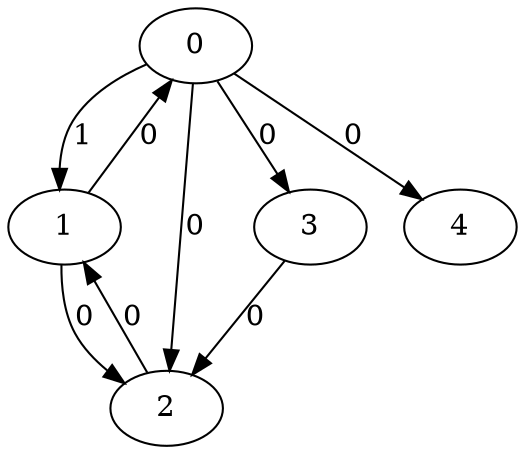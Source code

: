 // Source:502 Canonical: -1 1 0 0 0 0 -1 0 -1 -1 -1 0 -1 -1 -1 -1 -1 0 -1 -1 -1 -1 -1 -1 -1
digraph HRA_from_502_graph_000 {
  0 -> 1 [label="1"];
  0 -> 2 [label="0"];
  0 -> 3 [label="0"];
  1 -> 0 [label="0"];
  1 -> 2 [label="0"];
  2 -> 1 [label="0"];
  3 -> 2 [label="0"];
  0 -> 4 [label="0"];
}

// Source:502 Canonical: -1 1 0 0 0 0 -1 0 -1 -1 -1 0 -1 -1 -1 -1 -1 0 -1 -1 0 -1 -1 -1 -1
digraph HRA_from_502_graph_001 {
  0 -> 1 [label="1"];
  0 -> 2 [label="0"];
  0 -> 3 [label="0"];
  1 -> 0 [label="0"];
  1 -> 2 [label="0"];
  2 -> 1 [label="0"];
  3 -> 2 [label="0"];
  0 -> 4 [label="0"];
  4 -> 0 [label="0"];
}

// Source:502 Canonical: -1 1 0 0 -1 0 -1 0 -1 0 -1 0 -1 -1 -1 -1 -1 0 -1 -1 -1 -1 -1 -1 -1
digraph HRA_from_502_graph_002 {
  0 -> 1 [label="1"];
  0 -> 2 [label="0"];
  0 -> 3 [label="0"];
  1 -> 0 [label="0"];
  1 -> 2 [label="0"];
  2 -> 1 [label="0"];
  3 -> 2 [label="0"];
  1 -> 4 [label="0"];
}

// Source:502 Canonical: -1 1 0 0 0 0 -1 0 -1 0 -1 0 -1 -1 -1 -1 -1 0 -1 -1 -1 -1 -1 -1 -1
digraph HRA_from_502_graph_003 {
  0 -> 1 [label="1"];
  0 -> 2 [label="0"];
  0 -> 3 [label="0"];
  1 -> 0 [label="0"];
  1 -> 2 [label="0"];
  2 -> 1 [label="0"];
  3 -> 2 [label="0"];
  0 -> 4 [label="0"];
  1 -> 4 [label="0"];
}

// Source:502 Canonical: -1 1 0 0 -1 0 -1 0 -1 0 -1 0 -1 -1 -1 -1 -1 0 -1 -1 0 -1 -1 -1 -1
digraph HRA_from_502_graph_004 {
  0 -> 1 [label="1"];
  0 -> 2 [label="0"];
  0 -> 3 [label="0"];
  1 -> 0 [label="0"];
  1 -> 2 [label="0"];
  2 -> 1 [label="0"];
  3 -> 2 [label="0"];
  4 -> 0 [label="0"];
  1 -> 4 [label="0"];
}

// Source:502 Canonical: -1 1 0 0 0 0 -1 0 -1 0 -1 0 -1 -1 -1 -1 -1 0 -1 -1 0 -1 -1 -1 -1
digraph HRA_from_502_graph_005 {
  0 -> 1 [label="1"];
  0 -> 2 [label="0"];
  0 -> 3 [label="0"];
  1 -> 0 [label="0"];
  1 -> 2 [label="0"];
  2 -> 1 [label="0"];
  3 -> 2 [label="0"];
  0 -> 4 [label="0"];
  4 -> 0 [label="0"];
  1 -> 4 [label="0"];
}

// Source:502 Canonical: -1 1 0 0 0 0 -1 0 -1 -1 -1 0 -1 -1 -1 -1 -1 0 -1 -1 -1 0 -1 -1 -1
digraph HRA_from_502_graph_006 {
  0 -> 1 [label="1"];
  0 -> 2 [label="0"];
  0 -> 3 [label="0"];
  1 -> 0 [label="0"];
  1 -> 2 [label="0"];
  2 -> 1 [label="0"];
  3 -> 2 [label="0"];
  0 -> 4 [label="0"];
  4 -> 1 [label="0"];
}

// Source:502 Canonical: -1 1 0 0 0 0 -1 0 -1 -1 -1 0 -1 -1 -1 -1 -1 0 -1 -1 0 0 -1 -1 -1
digraph HRA_from_502_graph_007 {
  0 -> 1 [label="1"];
  0 -> 2 [label="0"];
  0 -> 3 [label="0"];
  1 -> 0 [label="0"];
  1 -> 2 [label="0"];
  2 -> 1 [label="0"];
  3 -> 2 [label="0"];
  0 -> 4 [label="0"];
  4 -> 0 [label="0"];
  4 -> 1 [label="0"];
}

// Source:502 Canonical: -1 1 0 0 -1 0 -1 0 -1 0 -1 0 -1 -1 -1 -1 -1 0 -1 -1 -1 0 -1 -1 -1
digraph HRA_from_502_graph_008 {
  0 -> 1 [label="1"];
  0 -> 2 [label="0"];
  0 -> 3 [label="0"];
  1 -> 0 [label="0"];
  1 -> 2 [label="0"];
  2 -> 1 [label="0"];
  3 -> 2 [label="0"];
  1 -> 4 [label="0"];
  4 -> 1 [label="0"];
}

// Source:502 Canonical: -1 1 0 0 0 0 -1 0 -1 0 -1 0 -1 -1 -1 -1 -1 0 -1 -1 -1 0 -1 -1 -1
digraph HRA_from_502_graph_009 {
  0 -> 1 [label="1"];
  0 -> 2 [label="0"];
  0 -> 3 [label="0"];
  1 -> 0 [label="0"];
  1 -> 2 [label="0"];
  2 -> 1 [label="0"];
  3 -> 2 [label="0"];
  0 -> 4 [label="0"];
  1 -> 4 [label="0"];
  4 -> 1 [label="0"];
}

// Source:502 Canonical: -1 1 0 0 -1 0 -1 0 -1 0 -1 0 -1 -1 -1 -1 -1 0 -1 -1 0 0 -1 -1 -1
digraph HRA_from_502_graph_010 {
  0 -> 1 [label="1"];
  0 -> 2 [label="0"];
  0 -> 3 [label="0"];
  1 -> 0 [label="0"];
  1 -> 2 [label="0"];
  2 -> 1 [label="0"];
  3 -> 2 [label="0"];
  4 -> 0 [label="0"];
  1 -> 4 [label="0"];
  4 -> 1 [label="0"];
}

// Source:502 Canonical: -1 1 0 0 0 0 -1 0 -1 0 -1 0 -1 -1 -1 -1 -1 0 -1 -1 0 0 -1 -1 -1
digraph HRA_from_502_graph_011 {
  0 -> 1 [label="1"];
  0 -> 2 [label="0"];
  0 -> 3 [label="0"];
  1 -> 0 [label="0"];
  1 -> 2 [label="0"];
  2 -> 1 [label="0"];
  3 -> 2 [label="0"];
  0 -> 4 [label="0"];
  4 -> 0 [label="0"];
  1 -> 4 [label="0"];
  4 -> 1 [label="0"];
}

// Source:502 Canonical: -1 1 0 0 -1 0 -1 0 -1 -1 -1 0 -1 -1 0 -1 -1 0 -1 -1 -1 -1 -1 -1 -1
digraph HRA_from_502_graph_012 {
  0 -> 1 [label="1"];
  0 -> 2 [label="0"];
  0 -> 3 [label="0"];
  1 -> 0 [label="0"];
  1 -> 2 [label="0"];
  2 -> 1 [label="0"];
  3 -> 2 [label="0"];
  2 -> 4 [label="0"];
}

// Source:502 Canonical: -1 1 0 0 0 0 -1 0 -1 -1 -1 0 -1 -1 0 -1 -1 0 -1 -1 -1 -1 -1 -1 -1
digraph HRA_from_502_graph_013 {
  0 -> 1 [label="1"];
  0 -> 2 [label="0"];
  0 -> 3 [label="0"];
  1 -> 0 [label="0"];
  1 -> 2 [label="0"];
  2 -> 1 [label="0"];
  3 -> 2 [label="0"];
  0 -> 4 [label="0"];
  2 -> 4 [label="0"];
}

// Source:502 Canonical: -1 1 0 0 -1 0 -1 0 -1 -1 -1 0 -1 -1 0 -1 -1 0 -1 -1 0 -1 -1 -1 -1
digraph HRA_from_502_graph_014 {
  0 -> 1 [label="1"];
  0 -> 2 [label="0"];
  0 -> 3 [label="0"];
  1 -> 0 [label="0"];
  1 -> 2 [label="0"];
  2 -> 1 [label="0"];
  3 -> 2 [label="0"];
  4 -> 0 [label="0"];
  2 -> 4 [label="0"];
}

// Source:502 Canonical: -1 1 0 0 0 0 -1 0 -1 -1 -1 0 -1 -1 0 -1 -1 0 -1 -1 0 -1 -1 -1 -1
digraph HRA_from_502_graph_015 {
  0 -> 1 [label="1"];
  0 -> 2 [label="0"];
  0 -> 3 [label="0"];
  1 -> 0 [label="0"];
  1 -> 2 [label="0"];
  2 -> 1 [label="0"];
  3 -> 2 [label="0"];
  0 -> 4 [label="0"];
  4 -> 0 [label="0"];
  2 -> 4 [label="0"];
}

// Source:502 Canonical: -1 1 0 0 -1 0 -1 0 -1 0 -1 0 -1 -1 0 -1 -1 0 -1 -1 -1 -1 -1 -1 -1
digraph HRA_from_502_graph_016 {
  0 -> 1 [label="1"];
  0 -> 2 [label="0"];
  0 -> 3 [label="0"];
  1 -> 0 [label="0"];
  1 -> 2 [label="0"];
  2 -> 1 [label="0"];
  3 -> 2 [label="0"];
  1 -> 4 [label="0"];
  2 -> 4 [label="0"];
}

// Source:502 Canonical: -1 1 0 0 0 0 -1 0 -1 0 -1 0 -1 -1 0 -1 -1 0 -1 -1 -1 -1 -1 -1 -1
digraph HRA_from_502_graph_017 {
  0 -> 1 [label="1"];
  0 -> 2 [label="0"];
  0 -> 3 [label="0"];
  1 -> 0 [label="0"];
  1 -> 2 [label="0"];
  2 -> 1 [label="0"];
  3 -> 2 [label="0"];
  0 -> 4 [label="0"];
  1 -> 4 [label="0"];
  2 -> 4 [label="0"];
}

// Source:502 Canonical: -1 1 0 0 -1 0 -1 0 -1 0 -1 0 -1 -1 0 -1 -1 0 -1 -1 0 -1 -1 -1 -1
digraph HRA_from_502_graph_018 {
  0 -> 1 [label="1"];
  0 -> 2 [label="0"];
  0 -> 3 [label="0"];
  1 -> 0 [label="0"];
  1 -> 2 [label="0"];
  2 -> 1 [label="0"];
  3 -> 2 [label="0"];
  4 -> 0 [label="0"];
  1 -> 4 [label="0"];
  2 -> 4 [label="0"];
}

// Source:502 Canonical: -1 1 0 0 0 0 -1 0 -1 0 -1 0 -1 -1 0 -1 -1 0 -1 -1 0 -1 -1 -1 -1
digraph HRA_from_502_graph_019 {
  0 -> 1 [label="1"];
  0 -> 2 [label="0"];
  0 -> 3 [label="0"];
  1 -> 0 [label="0"];
  1 -> 2 [label="0"];
  2 -> 1 [label="0"];
  3 -> 2 [label="0"];
  0 -> 4 [label="0"];
  4 -> 0 [label="0"];
  1 -> 4 [label="0"];
  2 -> 4 [label="0"];
}

// Source:502 Canonical: -1 1 0 0 -1 0 -1 0 -1 -1 -1 0 -1 -1 0 -1 -1 0 -1 -1 -1 0 -1 -1 -1
digraph HRA_from_502_graph_020 {
  0 -> 1 [label="1"];
  0 -> 2 [label="0"];
  0 -> 3 [label="0"];
  1 -> 0 [label="0"];
  1 -> 2 [label="0"];
  2 -> 1 [label="0"];
  3 -> 2 [label="0"];
  4 -> 1 [label="0"];
  2 -> 4 [label="0"];
}

// Source:502 Canonical: -1 1 0 0 0 0 -1 0 -1 -1 -1 0 -1 -1 0 -1 -1 0 -1 -1 -1 0 -1 -1 -1
digraph HRA_from_502_graph_021 {
  0 -> 1 [label="1"];
  0 -> 2 [label="0"];
  0 -> 3 [label="0"];
  1 -> 0 [label="0"];
  1 -> 2 [label="0"];
  2 -> 1 [label="0"];
  3 -> 2 [label="0"];
  0 -> 4 [label="0"];
  4 -> 1 [label="0"];
  2 -> 4 [label="0"];
}

// Source:502 Canonical: -1 1 0 0 -1 0 -1 0 -1 -1 -1 0 -1 -1 0 -1 -1 0 -1 -1 0 0 -1 -1 -1
digraph HRA_from_502_graph_022 {
  0 -> 1 [label="1"];
  0 -> 2 [label="0"];
  0 -> 3 [label="0"];
  1 -> 0 [label="0"];
  1 -> 2 [label="0"];
  2 -> 1 [label="0"];
  3 -> 2 [label="0"];
  4 -> 0 [label="0"];
  4 -> 1 [label="0"];
  2 -> 4 [label="0"];
}

// Source:502 Canonical: -1 1 0 0 0 0 -1 0 -1 -1 -1 0 -1 -1 0 -1 -1 0 -1 -1 0 0 -1 -1 -1
digraph HRA_from_502_graph_023 {
  0 -> 1 [label="1"];
  0 -> 2 [label="0"];
  0 -> 3 [label="0"];
  1 -> 0 [label="0"];
  1 -> 2 [label="0"];
  2 -> 1 [label="0"];
  3 -> 2 [label="0"];
  0 -> 4 [label="0"];
  4 -> 0 [label="0"];
  4 -> 1 [label="0"];
  2 -> 4 [label="0"];
}

// Source:502 Canonical: -1 1 0 0 -1 0 -1 0 -1 0 -1 0 -1 -1 0 -1 -1 0 -1 -1 -1 0 -1 -1 -1
digraph HRA_from_502_graph_024 {
  0 -> 1 [label="1"];
  0 -> 2 [label="0"];
  0 -> 3 [label="0"];
  1 -> 0 [label="0"];
  1 -> 2 [label="0"];
  2 -> 1 [label="0"];
  3 -> 2 [label="0"];
  1 -> 4 [label="0"];
  4 -> 1 [label="0"];
  2 -> 4 [label="0"];
}

// Source:502 Canonical: -1 1 0 0 0 0 -1 0 -1 0 -1 0 -1 -1 0 -1 -1 0 -1 -1 -1 0 -1 -1 -1
digraph HRA_from_502_graph_025 {
  0 -> 1 [label="1"];
  0 -> 2 [label="0"];
  0 -> 3 [label="0"];
  1 -> 0 [label="0"];
  1 -> 2 [label="0"];
  2 -> 1 [label="0"];
  3 -> 2 [label="0"];
  0 -> 4 [label="0"];
  1 -> 4 [label="0"];
  4 -> 1 [label="0"];
  2 -> 4 [label="0"];
}

// Source:502 Canonical: -1 1 0 0 -1 0 -1 0 -1 0 -1 0 -1 -1 0 -1 -1 0 -1 -1 0 0 -1 -1 -1
digraph HRA_from_502_graph_026 {
  0 -> 1 [label="1"];
  0 -> 2 [label="0"];
  0 -> 3 [label="0"];
  1 -> 0 [label="0"];
  1 -> 2 [label="0"];
  2 -> 1 [label="0"];
  3 -> 2 [label="0"];
  4 -> 0 [label="0"];
  1 -> 4 [label="0"];
  4 -> 1 [label="0"];
  2 -> 4 [label="0"];
}

// Source:502 Canonical: -1 1 0 0 0 0 -1 0 -1 0 -1 0 -1 -1 0 -1 -1 0 -1 -1 0 0 -1 -1 -1
digraph HRA_from_502_graph_027 {
  0 -> 1 [label="1"];
  0 -> 2 [label="0"];
  0 -> 3 [label="0"];
  1 -> 0 [label="0"];
  1 -> 2 [label="0"];
  2 -> 1 [label="0"];
  3 -> 2 [label="0"];
  0 -> 4 [label="0"];
  4 -> 0 [label="0"];
  1 -> 4 [label="0"];
  4 -> 1 [label="0"];
  2 -> 4 [label="0"];
}

// Source:502 Canonical: -1 1 0 0 0 0 -1 0 -1 -1 -1 0 -1 -1 -1 -1 -1 0 -1 -1 -1 -1 0 -1 -1
digraph HRA_from_502_graph_028 {
  0 -> 1 [label="1"];
  0 -> 2 [label="0"];
  0 -> 3 [label="0"];
  1 -> 0 [label="0"];
  1 -> 2 [label="0"];
  2 -> 1 [label="0"];
  3 -> 2 [label="0"];
  0 -> 4 [label="0"];
  4 -> 2 [label="0"];
}

// Source:502 Canonical: -1 1 0 0 0 0 -1 0 -1 -1 -1 0 -1 -1 -1 -1 -1 0 -1 -1 0 -1 0 -1 -1
digraph HRA_from_502_graph_029 {
  0 -> 1 [label="1"];
  0 -> 2 [label="0"];
  0 -> 3 [label="0"];
  1 -> 0 [label="0"];
  1 -> 2 [label="0"];
  2 -> 1 [label="0"];
  3 -> 2 [label="0"];
  0 -> 4 [label="0"];
  4 -> 0 [label="0"];
  4 -> 2 [label="0"];
}

// Source:502 Canonical: -1 1 0 0 -1 0 -1 0 -1 0 -1 0 -1 -1 -1 -1 -1 0 -1 -1 -1 -1 0 -1 -1
digraph HRA_from_502_graph_030 {
  0 -> 1 [label="1"];
  0 -> 2 [label="0"];
  0 -> 3 [label="0"];
  1 -> 0 [label="0"];
  1 -> 2 [label="0"];
  2 -> 1 [label="0"];
  3 -> 2 [label="0"];
  1 -> 4 [label="0"];
  4 -> 2 [label="0"];
}

// Source:502 Canonical: -1 1 0 0 0 0 -1 0 -1 0 -1 0 -1 -1 -1 -1 -1 0 -1 -1 -1 -1 0 -1 -1
digraph HRA_from_502_graph_031 {
  0 -> 1 [label="1"];
  0 -> 2 [label="0"];
  0 -> 3 [label="0"];
  1 -> 0 [label="0"];
  1 -> 2 [label="0"];
  2 -> 1 [label="0"];
  3 -> 2 [label="0"];
  0 -> 4 [label="0"];
  1 -> 4 [label="0"];
  4 -> 2 [label="0"];
}

// Source:502 Canonical: -1 1 0 0 -1 0 -1 0 -1 0 -1 0 -1 -1 -1 -1 -1 0 -1 -1 0 -1 0 -1 -1
digraph HRA_from_502_graph_032 {
  0 -> 1 [label="1"];
  0 -> 2 [label="0"];
  0 -> 3 [label="0"];
  1 -> 0 [label="0"];
  1 -> 2 [label="0"];
  2 -> 1 [label="0"];
  3 -> 2 [label="0"];
  4 -> 0 [label="0"];
  1 -> 4 [label="0"];
  4 -> 2 [label="0"];
}

// Source:502 Canonical: -1 1 0 0 0 0 -1 0 -1 0 -1 0 -1 -1 -1 -1 -1 0 -1 -1 0 -1 0 -1 -1
digraph HRA_from_502_graph_033 {
  0 -> 1 [label="1"];
  0 -> 2 [label="0"];
  0 -> 3 [label="0"];
  1 -> 0 [label="0"];
  1 -> 2 [label="0"];
  2 -> 1 [label="0"];
  3 -> 2 [label="0"];
  0 -> 4 [label="0"];
  4 -> 0 [label="0"];
  1 -> 4 [label="0"];
  4 -> 2 [label="0"];
}

// Source:502 Canonical: -1 1 0 0 0 0 -1 0 -1 -1 -1 0 -1 -1 -1 -1 -1 0 -1 -1 -1 0 0 -1 -1
digraph HRA_from_502_graph_034 {
  0 -> 1 [label="1"];
  0 -> 2 [label="0"];
  0 -> 3 [label="0"];
  1 -> 0 [label="0"];
  1 -> 2 [label="0"];
  2 -> 1 [label="0"];
  3 -> 2 [label="0"];
  0 -> 4 [label="0"];
  4 -> 1 [label="0"];
  4 -> 2 [label="0"];
}

// Source:502 Canonical: -1 1 0 0 0 0 -1 0 -1 -1 -1 0 -1 -1 -1 -1 -1 0 -1 -1 0 0 0 -1 -1
digraph HRA_from_502_graph_035 {
  0 -> 1 [label="1"];
  0 -> 2 [label="0"];
  0 -> 3 [label="0"];
  1 -> 0 [label="0"];
  1 -> 2 [label="0"];
  2 -> 1 [label="0"];
  3 -> 2 [label="0"];
  0 -> 4 [label="0"];
  4 -> 0 [label="0"];
  4 -> 1 [label="0"];
  4 -> 2 [label="0"];
}

// Source:502 Canonical: -1 1 0 0 -1 0 -1 0 -1 0 -1 0 -1 -1 -1 -1 -1 0 -1 -1 -1 0 0 -1 -1
digraph HRA_from_502_graph_036 {
  0 -> 1 [label="1"];
  0 -> 2 [label="0"];
  0 -> 3 [label="0"];
  1 -> 0 [label="0"];
  1 -> 2 [label="0"];
  2 -> 1 [label="0"];
  3 -> 2 [label="0"];
  1 -> 4 [label="0"];
  4 -> 1 [label="0"];
  4 -> 2 [label="0"];
}

// Source:502 Canonical: -1 1 0 0 0 0 -1 0 -1 0 -1 0 -1 -1 -1 -1 -1 0 -1 -1 -1 0 0 -1 -1
digraph HRA_from_502_graph_037 {
  0 -> 1 [label="1"];
  0 -> 2 [label="0"];
  0 -> 3 [label="0"];
  1 -> 0 [label="0"];
  1 -> 2 [label="0"];
  2 -> 1 [label="0"];
  3 -> 2 [label="0"];
  0 -> 4 [label="0"];
  1 -> 4 [label="0"];
  4 -> 1 [label="0"];
  4 -> 2 [label="0"];
}

// Source:502 Canonical: -1 1 0 0 -1 0 -1 0 -1 0 -1 0 -1 -1 -1 -1 -1 0 -1 -1 0 0 0 -1 -1
digraph HRA_from_502_graph_038 {
  0 -> 1 [label="1"];
  0 -> 2 [label="0"];
  0 -> 3 [label="0"];
  1 -> 0 [label="0"];
  1 -> 2 [label="0"];
  2 -> 1 [label="0"];
  3 -> 2 [label="0"];
  4 -> 0 [label="0"];
  1 -> 4 [label="0"];
  4 -> 1 [label="0"];
  4 -> 2 [label="0"];
}

// Source:502 Canonical: -1 1 0 0 0 0 -1 0 -1 0 -1 0 -1 -1 -1 -1 -1 0 -1 -1 0 0 0 -1 -1
digraph HRA_from_502_graph_039 {
  0 -> 1 [label="1"];
  0 -> 2 [label="0"];
  0 -> 3 [label="0"];
  1 -> 0 [label="0"];
  1 -> 2 [label="0"];
  2 -> 1 [label="0"];
  3 -> 2 [label="0"];
  0 -> 4 [label="0"];
  4 -> 0 [label="0"];
  1 -> 4 [label="0"];
  4 -> 1 [label="0"];
  4 -> 2 [label="0"];
}

// Source:502 Canonical: -1 1 0 0 -1 0 -1 0 -1 -1 -1 0 -1 -1 0 -1 -1 0 -1 -1 -1 -1 0 -1 -1
digraph HRA_from_502_graph_040 {
  0 -> 1 [label="1"];
  0 -> 2 [label="0"];
  0 -> 3 [label="0"];
  1 -> 0 [label="0"];
  1 -> 2 [label="0"];
  2 -> 1 [label="0"];
  3 -> 2 [label="0"];
  2 -> 4 [label="0"];
  4 -> 2 [label="0"];
}

// Source:502 Canonical: -1 1 0 0 0 0 -1 0 -1 -1 -1 0 -1 -1 0 -1 -1 0 -1 -1 -1 -1 0 -1 -1
digraph HRA_from_502_graph_041 {
  0 -> 1 [label="1"];
  0 -> 2 [label="0"];
  0 -> 3 [label="0"];
  1 -> 0 [label="0"];
  1 -> 2 [label="0"];
  2 -> 1 [label="0"];
  3 -> 2 [label="0"];
  0 -> 4 [label="0"];
  2 -> 4 [label="0"];
  4 -> 2 [label="0"];
}

// Source:502 Canonical: -1 1 0 0 -1 0 -1 0 -1 -1 -1 0 -1 -1 0 -1 -1 0 -1 -1 0 -1 0 -1 -1
digraph HRA_from_502_graph_042 {
  0 -> 1 [label="1"];
  0 -> 2 [label="0"];
  0 -> 3 [label="0"];
  1 -> 0 [label="0"];
  1 -> 2 [label="0"];
  2 -> 1 [label="0"];
  3 -> 2 [label="0"];
  4 -> 0 [label="0"];
  2 -> 4 [label="0"];
  4 -> 2 [label="0"];
}

// Source:502 Canonical: -1 1 0 0 0 0 -1 0 -1 -1 -1 0 -1 -1 0 -1 -1 0 -1 -1 0 -1 0 -1 -1
digraph HRA_from_502_graph_043 {
  0 -> 1 [label="1"];
  0 -> 2 [label="0"];
  0 -> 3 [label="0"];
  1 -> 0 [label="0"];
  1 -> 2 [label="0"];
  2 -> 1 [label="0"];
  3 -> 2 [label="0"];
  0 -> 4 [label="0"];
  4 -> 0 [label="0"];
  2 -> 4 [label="0"];
  4 -> 2 [label="0"];
}

// Source:502 Canonical: -1 1 0 0 -1 0 -1 0 -1 0 -1 0 -1 -1 0 -1 -1 0 -1 -1 -1 -1 0 -1 -1
digraph HRA_from_502_graph_044 {
  0 -> 1 [label="1"];
  0 -> 2 [label="0"];
  0 -> 3 [label="0"];
  1 -> 0 [label="0"];
  1 -> 2 [label="0"];
  2 -> 1 [label="0"];
  3 -> 2 [label="0"];
  1 -> 4 [label="0"];
  2 -> 4 [label="0"];
  4 -> 2 [label="0"];
}

// Source:502 Canonical: -1 1 0 0 0 0 -1 0 -1 0 -1 0 -1 -1 0 -1 -1 0 -1 -1 -1 -1 0 -1 -1
digraph HRA_from_502_graph_045 {
  0 -> 1 [label="1"];
  0 -> 2 [label="0"];
  0 -> 3 [label="0"];
  1 -> 0 [label="0"];
  1 -> 2 [label="0"];
  2 -> 1 [label="0"];
  3 -> 2 [label="0"];
  0 -> 4 [label="0"];
  1 -> 4 [label="0"];
  2 -> 4 [label="0"];
  4 -> 2 [label="0"];
}

// Source:502 Canonical: -1 1 0 0 -1 0 -1 0 -1 0 -1 0 -1 -1 0 -1 -1 0 -1 -1 0 -1 0 -1 -1
digraph HRA_from_502_graph_046 {
  0 -> 1 [label="1"];
  0 -> 2 [label="0"];
  0 -> 3 [label="0"];
  1 -> 0 [label="0"];
  1 -> 2 [label="0"];
  2 -> 1 [label="0"];
  3 -> 2 [label="0"];
  4 -> 0 [label="0"];
  1 -> 4 [label="0"];
  2 -> 4 [label="0"];
  4 -> 2 [label="0"];
}

// Source:502 Canonical: -1 1 0 0 0 0 -1 0 -1 0 -1 0 -1 -1 0 -1 -1 0 -1 -1 0 -1 0 -1 -1
digraph HRA_from_502_graph_047 {
  0 -> 1 [label="1"];
  0 -> 2 [label="0"];
  0 -> 3 [label="0"];
  1 -> 0 [label="0"];
  1 -> 2 [label="0"];
  2 -> 1 [label="0"];
  3 -> 2 [label="0"];
  0 -> 4 [label="0"];
  4 -> 0 [label="0"];
  1 -> 4 [label="0"];
  2 -> 4 [label="0"];
  4 -> 2 [label="0"];
}

// Source:502 Canonical: -1 1 0 0 -1 0 -1 0 -1 -1 -1 0 -1 -1 0 -1 -1 0 -1 -1 -1 0 0 -1 -1
digraph HRA_from_502_graph_048 {
  0 -> 1 [label="1"];
  0 -> 2 [label="0"];
  0 -> 3 [label="0"];
  1 -> 0 [label="0"];
  1 -> 2 [label="0"];
  2 -> 1 [label="0"];
  3 -> 2 [label="0"];
  4 -> 1 [label="0"];
  2 -> 4 [label="0"];
  4 -> 2 [label="0"];
}

// Source:502 Canonical: -1 1 0 0 0 0 -1 0 -1 -1 -1 0 -1 -1 0 -1 -1 0 -1 -1 -1 0 0 -1 -1
digraph HRA_from_502_graph_049 {
  0 -> 1 [label="1"];
  0 -> 2 [label="0"];
  0 -> 3 [label="0"];
  1 -> 0 [label="0"];
  1 -> 2 [label="0"];
  2 -> 1 [label="0"];
  3 -> 2 [label="0"];
  0 -> 4 [label="0"];
  4 -> 1 [label="0"];
  2 -> 4 [label="0"];
  4 -> 2 [label="0"];
}

// Source:502 Canonical: -1 1 0 0 -1 0 -1 0 -1 -1 -1 0 -1 -1 0 -1 -1 0 -1 -1 0 0 0 -1 -1
digraph HRA_from_502_graph_050 {
  0 -> 1 [label="1"];
  0 -> 2 [label="0"];
  0 -> 3 [label="0"];
  1 -> 0 [label="0"];
  1 -> 2 [label="0"];
  2 -> 1 [label="0"];
  3 -> 2 [label="0"];
  4 -> 0 [label="0"];
  4 -> 1 [label="0"];
  2 -> 4 [label="0"];
  4 -> 2 [label="0"];
}

// Source:502 Canonical: -1 1 0 0 0 0 -1 0 -1 -1 -1 0 -1 -1 0 -1 -1 0 -1 -1 0 0 0 -1 -1
digraph HRA_from_502_graph_051 {
  0 -> 1 [label="1"];
  0 -> 2 [label="0"];
  0 -> 3 [label="0"];
  1 -> 0 [label="0"];
  1 -> 2 [label="0"];
  2 -> 1 [label="0"];
  3 -> 2 [label="0"];
  0 -> 4 [label="0"];
  4 -> 0 [label="0"];
  4 -> 1 [label="0"];
  2 -> 4 [label="0"];
  4 -> 2 [label="0"];
}

// Source:502 Canonical: -1 1 0 0 -1 0 -1 0 -1 0 -1 0 -1 -1 0 -1 -1 0 -1 -1 -1 0 0 -1 -1
digraph HRA_from_502_graph_052 {
  0 -> 1 [label="1"];
  0 -> 2 [label="0"];
  0 -> 3 [label="0"];
  1 -> 0 [label="0"];
  1 -> 2 [label="0"];
  2 -> 1 [label="0"];
  3 -> 2 [label="0"];
  1 -> 4 [label="0"];
  4 -> 1 [label="0"];
  2 -> 4 [label="0"];
  4 -> 2 [label="0"];
}

// Source:502 Canonical: -1 1 0 0 0 0 -1 0 -1 0 -1 0 -1 -1 0 -1 -1 0 -1 -1 -1 0 0 -1 -1
digraph HRA_from_502_graph_053 {
  0 -> 1 [label="1"];
  0 -> 2 [label="0"];
  0 -> 3 [label="0"];
  1 -> 0 [label="0"];
  1 -> 2 [label="0"];
  2 -> 1 [label="0"];
  3 -> 2 [label="0"];
  0 -> 4 [label="0"];
  1 -> 4 [label="0"];
  4 -> 1 [label="0"];
  2 -> 4 [label="0"];
  4 -> 2 [label="0"];
}

// Source:502 Canonical: -1 1 0 0 -1 0 -1 0 -1 0 -1 0 -1 -1 0 -1 -1 0 -1 -1 0 0 0 -1 -1
digraph HRA_from_502_graph_054 {
  0 -> 1 [label="1"];
  0 -> 2 [label="0"];
  0 -> 3 [label="0"];
  1 -> 0 [label="0"];
  1 -> 2 [label="0"];
  2 -> 1 [label="0"];
  3 -> 2 [label="0"];
  4 -> 0 [label="0"];
  1 -> 4 [label="0"];
  4 -> 1 [label="0"];
  2 -> 4 [label="0"];
  4 -> 2 [label="0"];
}

// Source:502 Canonical: -1 1 0 0 0 0 -1 0 -1 0 -1 0 -1 -1 0 -1 -1 0 -1 -1 0 0 0 -1 -1
digraph HRA_from_502_graph_055 {
  0 -> 1 [label="1"];
  0 -> 2 [label="0"];
  0 -> 3 [label="0"];
  1 -> 0 [label="0"];
  1 -> 2 [label="0"];
  2 -> 1 [label="0"];
  3 -> 2 [label="0"];
  0 -> 4 [label="0"];
  4 -> 0 [label="0"];
  1 -> 4 [label="0"];
  4 -> 1 [label="0"];
  2 -> 4 [label="0"];
  4 -> 2 [label="0"];
}

// Source:502 Canonical: -1 1 0 0 -1 0 -1 0 -1 -1 -1 0 -1 -1 -1 -1 -1 0 -1 0 -1 -1 -1 -1 -1
digraph HRA_from_502_graph_056 {
  0 -> 1 [label="1"];
  0 -> 2 [label="0"];
  0 -> 3 [label="0"];
  1 -> 0 [label="0"];
  1 -> 2 [label="0"];
  2 -> 1 [label="0"];
  3 -> 2 [label="0"];
  3 -> 4 [label="0"];
}

// Source:502 Canonical: -1 1 0 0 0 0 -1 0 -1 -1 -1 0 -1 -1 -1 -1 -1 0 -1 0 -1 -1 -1 -1 -1
digraph HRA_from_502_graph_057 {
  0 -> 1 [label="1"];
  0 -> 2 [label="0"];
  0 -> 3 [label="0"];
  1 -> 0 [label="0"];
  1 -> 2 [label="0"];
  2 -> 1 [label="0"];
  3 -> 2 [label="0"];
  0 -> 4 [label="0"];
  3 -> 4 [label="0"];
}

// Source:502 Canonical: -1 1 0 0 -1 0 -1 0 -1 -1 -1 0 -1 -1 -1 -1 -1 0 -1 0 0 -1 -1 -1 -1
digraph HRA_from_502_graph_058 {
  0 -> 1 [label="1"];
  0 -> 2 [label="0"];
  0 -> 3 [label="0"];
  1 -> 0 [label="0"];
  1 -> 2 [label="0"];
  2 -> 1 [label="0"];
  3 -> 2 [label="0"];
  4 -> 0 [label="0"];
  3 -> 4 [label="0"];
}

// Source:502 Canonical: -1 1 0 0 0 0 -1 0 -1 -1 -1 0 -1 -1 -1 -1 -1 0 -1 0 0 -1 -1 -1 -1
digraph HRA_from_502_graph_059 {
  0 -> 1 [label="1"];
  0 -> 2 [label="0"];
  0 -> 3 [label="0"];
  1 -> 0 [label="0"];
  1 -> 2 [label="0"];
  2 -> 1 [label="0"];
  3 -> 2 [label="0"];
  0 -> 4 [label="0"];
  4 -> 0 [label="0"];
  3 -> 4 [label="0"];
}

// Source:502 Canonical: -1 1 0 0 -1 0 -1 0 -1 0 -1 0 -1 -1 -1 -1 -1 0 -1 0 -1 -1 -1 -1 -1
digraph HRA_from_502_graph_060 {
  0 -> 1 [label="1"];
  0 -> 2 [label="0"];
  0 -> 3 [label="0"];
  1 -> 0 [label="0"];
  1 -> 2 [label="0"];
  2 -> 1 [label="0"];
  3 -> 2 [label="0"];
  1 -> 4 [label="0"];
  3 -> 4 [label="0"];
}

// Source:502 Canonical: -1 1 0 0 0 0 -1 0 -1 0 -1 0 -1 -1 -1 -1 -1 0 -1 0 -1 -1 -1 -1 -1
digraph HRA_from_502_graph_061 {
  0 -> 1 [label="1"];
  0 -> 2 [label="0"];
  0 -> 3 [label="0"];
  1 -> 0 [label="0"];
  1 -> 2 [label="0"];
  2 -> 1 [label="0"];
  3 -> 2 [label="0"];
  0 -> 4 [label="0"];
  1 -> 4 [label="0"];
  3 -> 4 [label="0"];
}

// Source:502 Canonical: -1 1 0 0 -1 0 -1 0 -1 0 -1 0 -1 -1 -1 -1 -1 0 -1 0 0 -1 -1 -1 -1
digraph HRA_from_502_graph_062 {
  0 -> 1 [label="1"];
  0 -> 2 [label="0"];
  0 -> 3 [label="0"];
  1 -> 0 [label="0"];
  1 -> 2 [label="0"];
  2 -> 1 [label="0"];
  3 -> 2 [label="0"];
  4 -> 0 [label="0"];
  1 -> 4 [label="0"];
  3 -> 4 [label="0"];
}

// Source:502 Canonical: -1 1 0 0 0 0 -1 0 -1 0 -1 0 -1 -1 -1 -1 -1 0 -1 0 0 -1 -1 -1 -1
digraph HRA_from_502_graph_063 {
  0 -> 1 [label="1"];
  0 -> 2 [label="0"];
  0 -> 3 [label="0"];
  1 -> 0 [label="0"];
  1 -> 2 [label="0"];
  2 -> 1 [label="0"];
  3 -> 2 [label="0"];
  0 -> 4 [label="0"];
  4 -> 0 [label="0"];
  1 -> 4 [label="0"];
  3 -> 4 [label="0"];
}

// Source:502 Canonical: -1 1 0 0 -1 0 -1 0 -1 -1 -1 0 -1 -1 -1 -1 -1 0 -1 0 -1 0 -1 -1 -1
digraph HRA_from_502_graph_064 {
  0 -> 1 [label="1"];
  0 -> 2 [label="0"];
  0 -> 3 [label="0"];
  1 -> 0 [label="0"];
  1 -> 2 [label="0"];
  2 -> 1 [label="0"];
  3 -> 2 [label="0"];
  4 -> 1 [label="0"];
  3 -> 4 [label="0"];
}

// Source:502 Canonical: -1 1 0 0 0 0 -1 0 -1 -1 -1 0 -1 -1 -1 -1 -1 0 -1 0 -1 0 -1 -1 -1
digraph HRA_from_502_graph_065 {
  0 -> 1 [label="1"];
  0 -> 2 [label="0"];
  0 -> 3 [label="0"];
  1 -> 0 [label="0"];
  1 -> 2 [label="0"];
  2 -> 1 [label="0"];
  3 -> 2 [label="0"];
  0 -> 4 [label="0"];
  4 -> 1 [label="0"];
  3 -> 4 [label="0"];
}

// Source:502 Canonical: -1 1 0 0 -1 0 -1 0 -1 -1 -1 0 -1 -1 -1 -1 -1 0 -1 0 0 0 -1 -1 -1
digraph HRA_from_502_graph_066 {
  0 -> 1 [label="1"];
  0 -> 2 [label="0"];
  0 -> 3 [label="0"];
  1 -> 0 [label="0"];
  1 -> 2 [label="0"];
  2 -> 1 [label="0"];
  3 -> 2 [label="0"];
  4 -> 0 [label="0"];
  4 -> 1 [label="0"];
  3 -> 4 [label="0"];
}

// Source:502 Canonical: -1 1 0 0 0 0 -1 0 -1 -1 -1 0 -1 -1 -1 -1 -1 0 -1 0 0 0 -1 -1 -1
digraph HRA_from_502_graph_067 {
  0 -> 1 [label="1"];
  0 -> 2 [label="0"];
  0 -> 3 [label="0"];
  1 -> 0 [label="0"];
  1 -> 2 [label="0"];
  2 -> 1 [label="0"];
  3 -> 2 [label="0"];
  0 -> 4 [label="0"];
  4 -> 0 [label="0"];
  4 -> 1 [label="0"];
  3 -> 4 [label="0"];
}

// Source:502 Canonical: -1 1 0 0 -1 0 -1 0 -1 0 -1 0 -1 -1 -1 -1 -1 0 -1 0 -1 0 -1 -1 -1
digraph HRA_from_502_graph_068 {
  0 -> 1 [label="1"];
  0 -> 2 [label="0"];
  0 -> 3 [label="0"];
  1 -> 0 [label="0"];
  1 -> 2 [label="0"];
  2 -> 1 [label="0"];
  3 -> 2 [label="0"];
  1 -> 4 [label="0"];
  4 -> 1 [label="0"];
  3 -> 4 [label="0"];
}

// Source:502 Canonical: -1 1 0 0 0 0 -1 0 -1 0 -1 0 -1 -1 -1 -1 -1 0 -1 0 -1 0 -1 -1 -1
digraph HRA_from_502_graph_069 {
  0 -> 1 [label="1"];
  0 -> 2 [label="0"];
  0 -> 3 [label="0"];
  1 -> 0 [label="0"];
  1 -> 2 [label="0"];
  2 -> 1 [label="0"];
  3 -> 2 [label="0"];
  0 -> 4 [label="0"];
  1 -> 4 [label="0"];
  4 -> 1 [label="0"];
  3 -> 4 [label="0"];
}

// Source:502 Canonical: -1 1 0 0 -1 0 -1 0 -1 0 -1 0 -1 -1 -1 -1 -1 0 -1 0 0 0 -1 -1 -1
digraph HRA_from_502_graph_070 {
  0 -> 1 [label="1"];
  0 -> 2 [label="0"];
  0 -> 3 [label="0"];
  1 -> 0 [label="0"];
  1 -> 2 [label="0"];
  2 -> 1 [label="0"];
  3 -> 2 [label="0"];
  4 -> 0 [label="0"];
  1 -> 4 [label="0"];
  4 -> 1 [label="0"];
  3 -> 4 [label="0"];
}

// Source:502 Canonical: -1 1 0 0 0 0 -1 0 -1 0 -1 0 -1 -1 -1 -1 -1 0 -1 0 0 0 -1 -1 -1
digraph HRA_from_502_graph_071 {
  0 -> 1 [label="1"];
  0 -> 2 [label="0"];
  0 -> 3 [label="0"];
  1 -> 0 [label="0"];
  1 -> 2 [label="0"];
  2 -> 1 [label="0"];
  3 -> 2 [label="0"];
  0 -> 4 [label="0"];
  4 -> 0 [label="0"];
  1 -> 4 [label="0"];
  4 -> 1 [label="0"];
  3 -> 4 [label="0"];
}

// Source:502 Canonical: -1 1 0 0 -1 0 -1 0 -1 -1 -1 0 -1 -1 0 -1 -1 0 -1 0 -1 -1 -1 -1 -1
digraph HRA_from_502_graph_072 {
  0 -> 1 [label="1"];
  0 -> 2 [label="0"];
  0 -> 3 [label="0"];
  1 -> 0 [label="0"];
  1 -> 2 [label="0"];
  2 -> 1 [label="0"];
  3 -> 2 [label="0"];
  2 -> 4 [label="0"];
  3 -> 4 [label="0"];
}

// Source:502 Canonical: -1 1 0 0 0 0 -1 0 -1 -1 -1 0 -1 -1 0 -1 -1 0 -1 0 -1 -1 -1 -1 -1
digraph HRA_from_502_graph_073 {
  0 -> 1 [label="1"];
  0 -> 2 [label="0"];
  0 -> 3 [label="0"];
  1 -> 0 [label="0"];
  1 -> 2 [label="0"];
  2 -> 1 [label="0"];
  3 -> 2 [label="0"];
  0 -> 4 [label="0"];
  2 -> 4 [label="0"];
  3 -> 4 [label="0"];
}

// Source:502 Canonical: -1 1 0 0 -1 0 -1 0 -1 -1 -1 0 -1 -1 0 -1 -1 0 -1 0 0 -1 -1 -1 -1
digraph HRA_from_502_graph_074 {
  0 -> 1 [label="1"];
  0 -> 2 [label="0"];
  0 -> 3 [label="0"];
  1 -> 0 [label="0"];
  1 -> 2 [label="0"];
  2 -> 1 [label="0"];
  3 -> 2 [label="0"];
  4 -> 0 [label="0"];
  2 -> 4 [label="0"];
  3 -> 4 [label="0"];
}

// Source:502 Canonical: -1 1 0 0 0 0 -1 0 -1 -1 -1 0 -1 -1 0 -1 -1 0 -1 0 0 -1 -1 -1 -1
digraph HRA_from_502_graph_075 {
  0 -> 1 [label="1"];
  0 -> 2 [label="0"];
  0 -> 3 [label="0"];
  1 -> 0 [label="0"];
  1 -> 2 [label="0"];
  2 -> 1 [label="0"];
  3 -> 2 [label="0"];
  0 -> 4 [label="0"];
  4 -> 0 [label="0"];
  2 -> 4 [label="0"];
  3 -> 4 [label="0"];
}

// Source:502 Canonical: -1 1 0 0 -1 0 -1 0 -1 0 -1 0 -1 -1 0 -1 -1 0 -1 0 -1 -1 -1 -1 -1
digraph HRA_from_502_graph_076 {
  0 -> 1 [label="1"];
  0 -> 2 [label="0"];
  0 -> 3 [label="0"];
  1 -> 0 [label="0"];
  1 -> 2 [label="0"];
  2 -> 1 [label="0"];
  3 -> 2 [label="0"];
  1 -> 4 [label="0"];
  2 -> 4 [label="0"];
  3 -> 4 [label="0"];
}

// Source:502 Canonical: -1 1 0 0 0 0 -1 0 -1 0 -1 0 -1 -1 0 -1 -1 0 -1 0 -1 -1 -1 -1 -1
digraph HRA_from_502_graph_077 {
  0 -> 1 [label="1"];
  0 -> 2 [label="0"];
  0 -> 3 [label="0"];
  1 -> 0 [label="0"];
  1 -> 2 [label="0"];
  2 -> 1 [label="0"];
  3 -> 2 [label="0"];
  0 -> 4 [label="0"];
  1 -> 4 [label="0"];
  2 -> 4 [label="0"];
  3 -> 4 [label="0"];
}

// Source:502 Canonical: -1 1 0 0 -1 0 -1 0 -1 0 -1 0 -1 -1 0 -1 -1 0 -1 0 0 -1 -1 -1 -1
digraph HRA_from_502_graph_078 {
  0 -> 1 [label="1"];
  0 -> 2 [label="0"];
  0 -> 3 [label="0"];
  1 -> 0 [label="0"];
  1 -> 2 [label="0"];
  2 -> 1 [label="0"];
  3 -> 2 [label="0"];
  4 -> 0 [label="0"];
  1 -> 4 [label="0"];
  2 -> 4 [label="0"];
  3 -> 4 [label="0"];
}

// Source:502 Canonical: -1 1 0 0 0 0 -1 0 -1 0 -1 0 -1 -1 0 -1 -1 0 -1 0 0 -1 -1 -1 -1
digraph HRA_from_502_graph_079 {
  0 -> 1 [label="1"];
  0 -> 2 [label="0"];
  0 -> 3 [label="0"];
  1 -> 0 [label="0"];
  1 -> 2 [label="0"];
  2 -> 1 [label="0"];
  3 -> 2 [label="0"];
  0 -> 4 [label="0"];
  4 -> 0 [label="0"];
  1 -> 4 [label="0"];
  2 -> 4 [label="0"];
  3 -> 4 [label="0"];
}

// Source:502 Canonical: -1 1 0 0 -1 0 -1 0 -1 -1 -1 0 -1 -1 0 -1 -1 0 -1 0 -1 0 -1 -1 -1
digraph HRA_from_502_graph_080 {
  0 -> 1 [label="1"];
  0 -> 2 [label="0"];
  0 -> 3 [label="0"];
  1 -> 0 [label="0"];
  1 -> 2 [label="0"];
  2 -> 1 [label="0"];
  3 -> 2 [label="0"];
  4 -> 1 [label="0"];
  2 -> 4 [label="0"];
  3 -> 4 [label="0"];
}

// Source:502 Canonical: -1 1 0 0 0 0 -1 0 -1 -1 -1 0 -1 -1 0 -1 -1 0 -1 0 -1 0 -1 -1 -1
digraph HRA_from_502_graph_081 {
  0 -> 1 [label="1"];
  0 -> 2 [label="0"];
  0 -> 3 [label="0"];
  1 -> 0 [label="0"];
  1 -> 2 [label="0"];
  2 -> 1 [label="0"];
  3 -> 2 [label="0"];
  0 -> 4 [label="0"];
  4 -> 1 [label="0"];
  2 -> 4 [label="0"];
  3 -> 4 [label="0"];
}

// Source:502 Canonical: -1 1 0 0 -1 0 -1 0 -1 -1 -1 0 -1 -1 0 -1 -1 0 -1 0 0 0 -1 -1 -1
digraph HRA_from_502_graph_082 {
  0 -> 1 [label="1"];
  0 -> 2 [label="0"];
  0 -> 3 [label="0"];
  1 -> 0 [label="0"];
  1 -> 2 [label="0"];
  2 -> 1 [label="0"];
  3 -> 2 [label="0"];
  4 -> 0 [label="0"];
  4 -> 1 [label="0"];
  2 -> 4 [label="0"];
  3 -> 4 [label="0"];
}

// Source:502 Canonical: -1 1 0 0 0 0 -1 0 -1 -1 -1 0 -1 -1 0 -1 -1 0 -1 0 0 0 -1 -1 -1
digraph HRA_from_502_graph_083 {
  0 -> 1 [label="1"];
  0 -> 2 [label="0"];
  0 -> 3 [label="0"];
  1 -> 0 [label="0"];
  1 -> 2 [label="0"];
  2 -> 1 [label="0"];
  3 -> 2 [label="0"];
  0 -> 4 [label="0"];
  4 -> 0 [label="0"];
  4 -> 1 [label="0"];
  2 -> 4 [label="0"];
  3 -> 4 [label="0"];
}

// Source:502 Canonical: -1 1 0 0 -1 0 -1 0 -1 0 -1 0 -1 -1 0 -1 -1 0 -1 0 -1 0 -1 -1 -1
digraph HRA_from_502_graph_084 {
  0 -> 1 [label="1"];
  0 -> 2 [label="0"];
  0 -> 3 [label="0"];
  1 -> 0 [label="0"];
  1 -> 2 [label="0"];
  2 -> 1 [label="0"];
  3 -> 2 [label="0"];
  1 -> 4 [label="0"];
  4 -> 1 [label="0"];
  2 -> 4 [label="0"];
  3 -> 4 [label="0"];
}

// Source:502 Canonical: -1 1 0 0 0 0 -1 0 -1 0 -1 0 -1 -1 0 -1 -1 0 -1 0 -1 0 -1 -1 -1
digraph HRA_from_502_graph_085 {
  0 -> 1 [label="1"];
  0 -> 2 [label="0"];
  0 -> 3 [label="0"];
  1 -> 0 [label="0"];
  1 -> 2 [label="0"];
  2 -> 1 [label="0"];
  3 -> 2 [label="0"];
  0 -> 4 [label="0"];
  1 -> 4 [label="0"];
  4 -> 1 [label="0"];
  2 -> 4 [label="0"];
  3 -> 4 [label="0"];
}

// Source:502 Canonical: -1 1 0 0 -1 0 -1 0 -1 0 -1 0 -1 -1 0 -1 -1 0 -1 0 0 0 -1 -1 -1
digraph HRA_from_502_graph_086 {
  0 -> 1 [label="1"];
  0 -> 2 [label="0"];
  0 -> 3 [label="0"];
  1 -> 0 [label="0"];
  1 -> 2 [label="0"];
  2 -> 1 [label="0"];
  3 -> 2 [label="0"];
  4 -> 0 [label="0"];
  1 -> 4 [label="0"];
  4 -> 1 [label="0"];
  2 -> 4 [label="0"];
  3 -> 4 [label="0"];
}

// Source:502 Canonical: -1 1 0 0 0 0 -1 0 -1 0 -1 0 -1 -1 0 -1 -1 0 -1 0 0 0 -1 -1 -1
digraph HRA_from_502_graph_087 {
  0 -> 1 [label="1"];
  0 -> 2 [label="0"];
  0 -> 3 [label="0"];
  1 -> 0 [label="0"];
  1 -> 2 [label="0"];
  2 -> 1 [label="0"];
  3 -> 2 [label="0"];
  0 -> 4 [label="0"];
  4 -> 0 [label="0"];
  1 -> 4 [label="0"];
  4 -> 1 [label="0"];
  2 -> 4 [label="0"];
  3 -> 4 [label="0"];
}

// Source:502 Canonical: -1 1 0 0 -1 0 -1 0 -1 -1 -1 0 -1 -1 -1 -1 -1 0 -1 0 -1 -1 0 -1 -1
digraph HRA_from_502_graph_088 {
  0 -> 1 [label="1"];
  0 -> 2 [label="0"];
  0 -> 3 [label="0"];
  1 -> 0 [label="0"];
  1 -> 2 [label="0"];
  2 -> 1 [label="0"];
  3 -> 2 [label="0"];
  4 -> 2 [label="0"];
  3 -> 4 [label="0"];
}

// Source:502 Canonical: -1 1 0 0 0 0 -1 0 -1 -1 -1 0 -1 -1 -1 -1 -1 0 -1 0 -1 -1 0 -1 -1
digraph HRA_from_502_graph_089 {
  0 -> 1 [label="1"];
  0 -> 2 [label="0"];
  0 -> 3 [label="0"];
  1 -> 0 [label="0"];
  1 -> 2 [label="0"];
  2 -> 1 [label="0"];
  3 -> 2 [label="0"];
  0 -> 4 [label="0"];
  4 -> 2 [label="0"];
  3 -> 4 [label="0"];
}

// Source:502 Canonical: -1 1 0 0 -1 0 -1 0 -1 -1 -1 0 -1 -1 -1 -1 -1 0 -1 0 0 -1 0 -1 -1
digraph HRA_from_502_graph_090 {
  0 -> 1 [label="1"];
  0 -> 2 [label="0"];
  0 -> 3 [label="0"];
  1 -> 0 [label="0"];
  1 -> 2 [label="0"];
  2 -> 1 [label="0"];
  3 -> 2 [label="0"];
  4 -> 0 [label="0"];
  4 -> 2 [label="0"];
  3 -> 4 [label="0"];
}

// Source:502 Canonical: -1 1 0 0 0 0 -1 0 -1 -1 -1 0 -1 -1 -1 -1 -1 0 -1 0 0 -1 0 -1 -1
digraph HRA_from_502_graph_091 {
  0 -> 1 [label="1"];
  0 -> 2 [label="0"];
  0 -> 3 [label="0"];
  1 -> 0 [label="0"];
  1 -> 2 [label="0"];
  2 -> 1 [label="0"];
  3 -> 2 [label="0"];
  0 -> 4 [label="0"];
  4 -> 0 [label="0"];
  4 -> 2 [label="0"];
  3 -> 4 [label="0"];
}

// Source:502 Canonical: -1 1 0 0 -1 0 -1 0 -1 0 -1 0 -1 -1 -1 -1 -1 0 -1 0 -1 -1 0 -1 -1
digraph HRA_from_502_graph_092 {
  0 -> 1 [label="1"];
  0 -> 2 [label="0"];
  0 -> 3 [label="0"];
  1 -> 0 [label="0"];
  1 -> 2 [label="0"];
  2 -> 1 [label="0"];
  3 -> 2 [label="0"];
  1 -> 4 [label="0"];
  4 -> 2 [label="0"];
  3 -> 4 [label="0"];
}

// Source:502 Canonical: -1 1 0 0 0 0 -1 0 -1 0 -1 0 -1 -1 -1 -1 -1 0 -1 0 -1 -1 0 -1 -1
digraph HRA_from_502_graph_093 {
  0 -> 1 [label="1"];
  0 -> 2 [label="0"];
  0 -> 3 [label="0"];
  1 -> 0 [label="0"];
  1 -> 2 [label="0"];
  2 -> 1 [label="0"];
  3 -> 2 [label="0"];
  0 -> 4 [label="0"];
  1 -> 4 [label="0"];
  4 -> 2 [label="0"];
  3 -> 4 [label="0"];
}

// Source:502 Canonical: -1 1 0 0 -1 0 -1 0 -1 0 -1 0 -1 -1 -1 -1 -1 0 -1 0 0 -1 0 -1 -1
digraph HRA_from_502_graph_094 {
  0 -> 1 [label="1"];
  0 -> 2 [label="0"];
  0 -> 3 [label="0"];
  1 -> 0 [label="0"];
  1 -> 2 [label="0"];
  2 -> 1 [label="0"];
  3 -> 2 [label="0"];
  4 -> 0 [label="0"];
  1 -> 4 [label="0"];
  4 -> 2 [label="0"];
  3 -> 4 [label="0"];
}

// Source:502 Canonical: -1 1 0 0 0 0 -1 0 -1 0 -1 0 -1 -1 -1 -1 -1 0 -1 0 0 -1 0 -1 -1
digraph HRA_from_502_graph_095 {
  0 -> 1 [label="1"];
  0 -> 2 [label="0"];
  0 -> 3 [label="0"];
  1 -> 0 [label="0"];
  1 -> 2 [label="0"];
  2 -> 1 [label="0"];
  3 -> 2 [label="0"];
  0 -> 4 [label="0"];
  4 -> 0 [label="0"];
  1 -> 4 [label="0"];
  4 -> 2 [label="0"];
  3 -> 4 [label="0"];
}

// Source:502 Canonical: -1 1 0 0 -1 0 -1 0 -1 -1 -1 0 -1 -1 -1 -1 -1 0 -1 0 -1 0 0 -1 -1
digraph HRA_from_502_graph_096 {
  0 -> 1 [label="1"];
  0 -> 2 [label="0"];
  0 -> 3 [label="0"];
  1 -> 0 [label="0"];
  1 -> 2 [label="0"];
  2 -> 1 [label="0"];
  3 -> 2 [label="0"];
  4 -> 1 [label="0"];
  4 -> 2 [label="0"];
  3 -> 4 [label="0"];
}

// Source:502 Canonical: -1 1 0 0 0 0 -1 0 -1 -1 -1 0 -1 -1 -1 -1 -1 0 -1 0 -1 0 0 -1 -1
digraph HRA_from_502_graph_097 {
  0 -> 1 [label="1"];
  0 -> 2 [label="0"];
  0 -> 3 [label="0"];
  1 -> 0 [label="0"];
  1 -> 2 [label="0"];
  2 -> 1 [label="0"];
  3 -> 2 [label="0"];
  0 -> 4 [label="0"];
  4 -> 1 [label="0"];
  4 -> 2 [label="0"];
  3 -> 4 [label="0"];
}

// Source:502 Canonical: -1 1 0 0 -1 0 -1 0 -1 -1 -1 0 -1 -1 -1 -1 -1 0 -1 0 0 0 0 -1 -1
digraph HRA_from_502_graph_098 {
  0 -> 1 [label="1"];
  0 -> 2 [label="0"];
  0 -> 3 [label="0"];
  1 -> 0 [label="0"];
  1 -> 2 [label="0"];
  2 -> 1 [label="0"];
  3 -> 2 [label="0"];
  4 -> 0 [label="0"];
  4 -> 1 [label="0"];
  4 -> 2 [label="0"];
  3 -> 4 [label="0"];
}

// Source:502 Canonical: -1 1 0 0 0 0 -1 0 -1 -1 -1 0 -1 -1 -1 -1 -1 0 -1 0 0 0 0 -1 -1
digraph HRA_from_502_graph_099 {
  0 -> 1 [label="1"];
  0 -> 2 [label="0"];
  0 -> 3 [label="0"];
  1 -> 0 [label="0"];
  1 -> 2 [label="0"];
  2 -> 1 [label="0"];
  3 -> 2 [label="0"];
  0 -> 4 [label="0"];
  4 -> 0 [label="0"];
  4 -> 1 [label="0"];
  4 -> 2 [label="0"];
  3 -> 4 [label="0"];
}

// Source:502 Canonical: -1 1 0 0 -1 0 -1 0 -1 0 -1 0 -1 -1 -1 -1 -1 0 -1 0 -1 0 0 -1 -1
digraph HRA_from_502_graph_100 {
  0 -> 1 [label="1"];
  0 -> 2 [label="0"];
  0 -> 3 [label="0"];
  1 -> 0 [label="0"];
  1 -> 2 [label="0"];
  2 -> 1 [label="0"];
  3 -> 2 [label="0"];
  1 -> 4 [label="0"];
  4 -> 1 [label="0"];
  4 -> 2 [label="0"];
  3 -> 4 [label="0"];
}

// Source:502 Canonical: -1 1 0 0 0 0 -1 0 -1 0 -1 0 -1 -1 -1 -1 -1 0 -1 0 -1 0 0 -1 -1
digraph HRA_from_502_graph_101 {
  0 -> 1 [label="1"];
  0 -> 2 [label="0"];
  0 -> 3 [label="0"];
  1 -> 0 [label="0"];
  1 -> 2 [label="0"];
  2 -> 1 [label="0"];
  3 -> 2 [label="0"];
  0 -> 4 [label="0"];
  1 -> 4 [label="0"];
  4 -> 1 [label="0"];
  4 -> 2 [label="0"];
  3 -> 4 [label="0"];
}

// Source:502 Canonical: -1 1 0 0 -1 0 -1 0 -1 0 -1 0 -1 -1 -1 -1 -1 0 -1 0 0 0 0 -1 -1
digraph HRA_from_502_graph_102 {
  0 -> 1 [label="1"];
  0 -> 2 [label="0"];
  0 -> 3 [label="0"];
  1 -> 0 [label="0"];
  1 -> 2 [label="0"];
  2 -> 1 [label="0"];
  3 -> 2 [label="0"];
  4 -> 0 [label="0"];
  1 -> 4 [label="0"];
  4 -> 1 [label="0"];
  4 -> 2 [label="0"];
  3 -> 4 [label="0"];
}

// Source:502 Canonical: -1 1 0 0 0 0 -1 0 -1 0 -1 0 -1 -1 -1 -1 -1 0 -1 0 0 0 0 -1 -1
digraph HRA_from_502_graph_103 {
  0 -> 1 [label="1"];
  0 -> 2 [label="0"];
  0 -> 3 [label="0"];
  1 -> 0 [label="0"];
  1 -> 2 [label="0"];
  2 -> 1 [label="0"];
  3 -> 2 [label="0"];
  0 -> 4 [label="0"];
  4 -> 0 [label="0"];
  1 -> 4 [label="0"];
  4 -> 1 [label="0"];
  4 -> 2 [label="0"];
  3 -> 4 [label="0"];
}

// Source:502 Canonical: -1 1 0 0 -1 0 -1 0 -1 -1 -1 0 -1 -1 0 -1 -1 0 -1 0 -1 -1 0 -1 -1
digraph HRA_from_502_graph_104 {
  0 -> 1 [label="1"];
  0 -> 2 [label="0"];
  0 -> 3 [label="0"];
  1 -> 0 [label="0"];
  1 -> 2 [label="0"];
  2 -> 1 [label="0"];
  3 -> 2 [label="0"];
  2 -> 4 [label="0"];
  4 -> 2 [label="0"];
  3 -> 4 [label="0"];
}

// Source:502 Canonical: -1 1 0 0 0 0 -1 0 -1 -1 -1 0 -1 -1 0 -1 -1 0 -1 0 -1 -1 0 -1 -1
digraph HRA_from_502_graph_105 {
  0 -> 1 [label="1"];
  0 -> 2 [label="0"];
  0 -> 3 [label="0"];
  1 -> 0 [label="0"];
  1 -> 2 [label="0"];
  2 -> 1 [label="0"];
  3 -> 2 [label="0"];
  0 -> 4 [label="0"];
  2 -> 4 [label="0"];
  4 -> 2 [label="0"];
  3 -> 4 [label="0"];
}

// Source:502 Canonical: -1 1 0 0 -1 0 -1 0 -1 -1 -1 0 -1 -1 0 -1 -1 0 -1 0 0 -1 0 -1 -1
digraph HRA_from_502_graph_106 {
  0 -> 1 [label="1"];
  0 -> 2 [label="0"];
  0 -> 3 [label="0"];
  1 -> 0 [label="0"];
  1 -> 2 [label="0"];
  2 -> 1 [label="0"];
  3 -> 2 [label="0"];
  4 -> 0 [label="0"];
  2 -> 4 [label="0"];
  4 -> 2 [label="0"];
  3 -> 4 [label="0"];
}

// Source:502 Canonical: -1 1 0 0 0 0 -1 0 -1 -1 -1 0 -1 -1 0 -1 -1 0 -1 0 0 -1 0 -1 -1
digraph HRA_from_502_graph_107 {
  0 -> 1 [label="1"];
  0 -> 2 [label="0"];
  0 -> 3 [label="0"];
  1 -> 0 [label="0"];
  1 -> 2 [label="0"];
  2 -> 1 [label="0"];
  3 -> 2 [label="0"];
  0 -> 4 [label="0"];
  4 -> 0 [label="0"];
  2 -> 4 [label="0"];
  4 -> 2 [label="0"];
  3 -> 4 [label="0"];
}

// Source:502 Canonical: -1 1 0 0 -1 0 -1 0 -1 0 -1 0 -1 -1 0 -1 -1 0 -1 0 -1 -1 0 -1 -1
digraph HRA_from_502_graph_108 {
  0 -> 1 [label="1"];
  0 -> 2 [label="0"];
  0 -> 3 [label="0"];
  1 -> 0 [label="0"];
  1 -> 2 [label="0"];
  2 -> 1 [label="0"];
  3 -> 2 [label="0"];
  1 -> 4 [label="0"];
  2 -> 4 [label="0"];
  4 -> 2 [label="0"];
  3 -> 4 [label="0"];
}

// Source:502 Canonical: -1 1 0 0 0 0 -1 0 -1 0 -1 0 -1 -1 0 -1 -1 0 -1 0 -1 -1 0 -1 -1
digraph HRA_from_502_graph_109 {
  0 -> 1 [label="1"];
  0 -> 2 [label="0"];
  0 -> 3 [label="0"];
  1 -> 0 [label="0"];
  1 -> 2 [label="0"];
  2 -> 1 [label="0"];
  3 -> 2 [label="0"];
  0 -> 4 [label="0"];
  1 -> 4 [label="0"];
  2 -> 4 [label="0"];
  4 -> 2 [label="0"];
  3 -> 4 [label="0"];
}

// Source:502 Canonical: -1 1 0 0 -1 0 -1 0 -1 0 -1 0 -1 -1 0 -1 -1 0 -1 0 0 -1 0 -1 -1
digraph HRA_from_502_graph_110 {
  0 -> 1 [label="1"];
  0 -> 2 [label="0"];
  0 -> 3 [label="0"];
  1 -> 0 [label="0"];
  1 -> 2 [label="0"];
  2 -> 1 [label="0"];
  3 -> 2 [label="0"];
  4 -> 0 [label="0"];
  1 -> 4 [label="0"];
  2 -> 4 [label="0"];
  4 -> 2 [label="0"];
  3 -> 4 [label="0"];
}

// Source:502 Canonical: -1 1 0 0 0 0 -1 0 -1 0 -1 0 -1 -1 0 -1 -1 0 -1 0 0 -1 0 -1 -1
digraph HRA_from_502_graph_111 {
  0 -> 1 [label="1"];
  0 -> 2 [label="0"];
  0 -> 3 [label="0"];
  1 -> 0 [label="0"];
  1 -> 2 [label="0"];
  2 -> 1 [label="0"];
  3 -> 2 [label="0"];
  0 -> 4 [label="0"];
  4 -> 0 [label="0"];
  1 -> 4 [label="0"];
  2 -> 4 [label="0"];
  4 -> 2 [label="0"];
  3 -> 4 [label="0"];
}

// Source:502 Canonical: -1 1 0 0 -1 0 -1 0 -1 -1 -1 0 -1 -1 0 -1 -1 0 -1 0 -1 0 0 -1 -1
digraph HRA_from_502_graph_112 {
  0 -> 1 [label="1"];
  0 -> 2 [label="0"];
  0 -> 3 [label="0"];
  1 -> 0 [label="0"];
  1 -> 2 [label="0"];
  2 -> 1 [label="0"];
  3 -> 2 [label="0"];
  4 -> 1 [label="0"];
  2 -> 4 [label="0"];
  4 -> 2 [label="0"];
  3 -> 4 [label="0"];
}

// Source:502 Canonical: -1 1 0 0 0 0 -1 0 -1 -1 -1 0 -1 -1 0 -1 -1 0 -1 0 -1 0 0 -1 -1
digraph HRA_from_502_graph_113 {
  0 -> 1 [label="1"];
  0 -> 2 [label="0"];
  0 -> 3 [label="0"];
  1 -> 0 [label="0"];
  1 -> 2 [label="0"];
  2 -> 1 [label="0"];
  3 -> 2 [label="0"];
  0 -> 4 [label="0"];
  4 -> 1 [label="0"];
  2 -> 4 [label="0"];
  4 -> 2 [label="0"];
  3 -> 4 [label="0"];
}

// Source:502 Canonical: -1 1 0 0 -1 0 -1 0 -1 -1 -1 0 -1 -1 0 -1 -1 0 -1 0 0 0 0 -1 -1
digraph HRA_from_502_graph_114 {
  0 -> 1 [label="1"];
  0 -> 2 [label="0"];
  0 -> 3 [label="0"];
  1 -> 0 [label="0"];
  1 -> 2 [label="0"];
  2 -> 1 [label="0"];
  3 -> 2 [label="0"];
  4 -> 0 [label="0"];
  4 -> 1 [label="0"];
  2 -> 4 [label="0"];
  4 -> 2 [label="0"];
  3 -> 4 [label="0"];
}

// Source:502 Canonical: -1 1 0 0 0 0 -1 0 -1 -1 -1 0 -1 -1 0 -1 -1 0 -1 0 0 0 0 -1 -1
digraph HRA_from_502_graph_115 {
  0 -> 1 [label="1"];
  0 -> 2 [label="0"];
  0 -> 3 [label="0"];
  1 -> 0 [label="0"];
  1 -> 2 [label="0"];
  2 -> 1 [label="0"];
  3 -> 2 [label="0"];
  0 -> 4 [label="0"];
  4 -> 0 [label="0"];
  4 -> 1 [label="0"];
  2 -> 4 [label="0"];
  4 -> 2 [label="0"];
  3 -> 4 [label="0"];
}

// Source:502 Canonical: -1 1 0 0 -1 0 -1 0 -1 0 -1 0 -1 -1 0 -1 -1 0 -1 0 -1 0 0 -1 -1
digraph HRA_from_502_graph_116 {
  0 -> 1 [label="1"];
  0 -> 2 [label="0"];
  0 -> 3 [label="0"];
  1 -> 0 [label="0"];
  1 -> 2 [label="0"];
  2 -> 1 [label="0"];
  3 -> 2 [label="0"];
  1 -> 4 [label="0"];
  4 -> 1 [label="0"];
  2 -> 4 [label="0"];
  4 -> 2 [label="0"];
  3 -> 4 [label="0"];
}

// Source:502 Canonical: -1 1 0 0 0 0 -1 0 -1 0 -1 0 -1 -1 0 -1 -1 0 -1 0 -1 0 0 -1 -1
digraph HRA_from_502_graph_117 {
  0 -> 1 [label="1"];
  0 -> 2 [label="0"];
  0 -> 3 [label="0"];
  1 -> 0 [label="0"];
  1 -> 2 [label="0"];
  2 -> 1 [label="0"];
  3 -> 2 [label="0"];
  0 -> 4 [label="0"];
  1 -> 4 [label="0"];
  4 -> 1 [label="0"];
  2 -> 4 [label="0"];
  4 -> 2 [label="0"];
  3 -> 4 [label="0"];
}

// Source:502 Canonical: -1 1 0 0 -1 0 -1 0 -1 0 -1 0 -1 -1 0 -1 -1 0 -1 0 0 0 0 -1 -1
digraph HRA_from_502_graph_118 {
  0 -> 1 [label="1"];
  0 -> 2 [label="0"];
  0 -> 3 [label="0"];
  1 -> 0 [label="0"];
  1 -> 2 [label="0"];
  2 -> 1 [label="0"];
  3 -> 2 [label="0"];
  4 -> 0 [label="0"];
  1 -> 4 [label="0"];
  4 -> 1 [label="0"];
  2 -> 4 [label="0"];
  4 -> 2 [label="0"];
  3 -> 4 [label="0"];
}

// Source:502 Canonical: -1 1 0 0 0 0 -1 0 -1 0 -1 0 -1 -1 0 -1 -1 0 -1 0 0 0 0 -1 -1
digraph HRA_from_502_graph_119 {
  0 -> 1 [label="1"];
  0 -> 2 [label="0"];
  0 -> 3 [label="0"];
  1 -> 0 [label="0"];
  1 -> 2 [label="0"];
  2 -> 1 [label="0"];
  3 -> 2 [label="0"];
  0 -> 4 [label="0"];
  4 -> 0 [label="0"];
  1 -> 4 [label="0"];
  4 -> 1 [label="0"];
  2 -> 4 [label="0"];
  4 -> 2 [label="0"];
  3 -> 4 [label="0"];
}

// Source:502 Canonical: -1 1 0 0 0 0 -1 0 -1 -1 -1 0 -1 -1 -1 -1 -1 0 -1 -1 -1 -1 -1 0 -1
digraph HRA_from_502_graph_120 {
  0 -> 1 [label="1"];
  0 -> 2 [label="0"];
  0 -> 3 [label="0"];
  1 -> 0 [label="0"];
  1 -> 2 [label="0"];
  2 -> 1 [label="0"];
  3 -> 2 [label="0"];
  0 -> 4 [label="0"];
  4 -> 3 [label="0"];
}

// Source:502 Canonical: -1 1 0 0 0 0 -1 0 -1 -1 -1 0 -1 -1 -1 -1 -1 0 -1 -1 0 -1 -1 0 -1
digraph HRA_from_502_graph_121 {
  0 -> 1 [label="1"];
  0 -> 2 [label="0"];
  0 -> 3 [label="0"];
  1 -> 0 [label="0"];
  1 -> 2 [label="0"];
  2 -> 1 [label="0"];
  3 -> 2 [label="0"];
  0 -> 4 [label="0"];
  4 -> 0 [label="0"];
  4 -> 3 [label="0"];
}

// Source:502 Canonical: -1 1 0 0 -1 0 -1 0 -1 0 -1 0 -1 -1 -1 -1 -1 0 -1 -1 -1 -1 -1 0 -1
digraph HRA_from_502_graph_122 {
  0 -> 1 [label="1"];
  0 -> 2 [label="0"];
  0 -> 3 [label="0"];
  1 -> 0 [label="0"];
  1 -> 2 [label="0"];
  2 -> 1 [label="0"];
  3 -> 2 [label="0"];
  1 -> 4 [label="0"];
  4 -> 3 [label="0"];
}

// Source:502 Canonical: -1 1 0 0 0 0 -1 0 -1 0 -1 0 -1 -1 -1 -1 -1 0 -1 -1 -1 -1 -1 0 -1
digraph HRA_from_502_graph_123 {
  0 -> 1 [label="1"];
  0 -> 2 [label="0"];
  0 -> 3 [label="0"];
  1 -> 0 [label="0"];
  1 -> 2 [label="0"];
  2 -> 1 [label="0"];
  3 -> 2 [label="0"];
  0 -> 4 [label="0"];
  1 -> 4 [label="0"];
  4 -> 3 [label="0"];
}

// Source:502 Canonical: -1 1 0 0 -1 0 -1 0 -1 0 -1 0 -1 -1 -1 -1 -1 0 -1 -1 0 -1 -1 0 -1
digraph HRA_from_502_graph_124 {
  0 -> 1 [label="1"];
  0 -> 2 [label="0"];
  0 -> 3 [label="0"];
  1 -> 0 [label="0"];
  1 -> 2 [label="0"];
  2 -> 1 [label="0"];
  3 -> 2 [label="0"];
  4 -> 0 [label="0"];
  1 -> 4 [label="0"];
  4 -> 3 [label="0"];
}

// Source:502 Canonical: -1 1 0 0 0 0 -1 0 -1 0 -1 0 -1 -1 -1 -1 -1 0 -1 -1 0 -1 -1 0 -1
digraph HRA_from_502_graph_125 {
  0 -> 1 [label="1"];
  0 -> 2 [label="0"];
  0 -> 3 [label="0"];
  1 -> 0 [label="0"];
  1 -> 2 [label="0"];
  2 -> 1 [label="0"];
  3 -> 2 [label="0"];
  0 -> 4 [label="0"];
  4 -> 0 [label="0"];
  1 -> 4 [label="0"];
  4 -> 3 [label="0"];
}

// Source:502 Canonical: -1 1 0 0 0 0 -1 0 -1 -1 -1 0 -1 -1 -1 -1 -1 0 -1 -1 -1 0 -1 0 -1
digraph HRA_from_502_graph_126 {
  0 -> 1 [label="1"];
  0 -> 2 [label="0"];
  0 -> 3 [label="0"];
  1 -> 0 [label="0"];
  1 -> 2 [label="0"];
  2 -> 1 [label="0"];
  3 -> 2 [label="0"];
  0 -> 4 [label="0"];
  4 -> 1 [label="0"];
  4 -> 3 [label="0"];
}

// Source:502 Canonical: -1 1 0 0 0 0 -1 0 -1 -1 -1 0 -1 -1 -1 -1 -1 0 -1 -1 0 0 -1 0 -1
digraph HRA_from_502_graph_127 {
  0 -> 1 [label="1"];
  0 -> 2 [label="0"];
  0 -> 3 [label="0"];
  1 -> 0 [label="0"];
  1 -> 2 [label="0"];
  2 -> 1 [label="0"];
  3 -> 2 [label="0"];
  0 -> 4 [label="0"];
  4 -> 0 [label="0"];
  4 -> 1 [label="0"];
  4 -> 3 [label="0"];
}

// Source:502 Canonical: -1 1 0 0 -1 0 -1 0 -1 0 -1 0 -1 -1 -1 -1 -1 0 -1 -1 -1 0 -1 0 -1
digraph HRA_from_502_graph_128 {
  0 -> 1 [label="1"];
  0 -> 2 [label="0"];
  0 -> 3 [label="0"];
  1 -> 0 [label="0"];
  1 -> 2 [label="0"];
  2 -> 1 [label="0"];
  3 -> 2 [label="0"];
  1 -> 4 [label="0"];
  4 -> 1 [label="0"];
  4 -> 3 [label="0"];
}

// Source:502 Canonical: -1 1 0 0 0 0 -1 0 -1 0 -1 0 -1 -1 -1 -1 -1 0 -1 -1 -1 0 -1 0 -1
digraph HRA_from_502_graph_129 {
  0 -> 1 [label="1"];
  0 -> 2 [label="0"];
  0 -> 3 [label="0"];
  1 -> 0 [label="0"];
  1 -> 2 [label="0"];
  2 -> 1 [label="0"];
  3 -> 2 [label="0"];
  0 -> 4 [label="0"];
  1 -> 4 [label="0"];
  4 -> 1 [label="0"];
  4 -> 3 [label="0"];
}

// Source:502 Canonical: -1 1 0 0 -1 0 -1 0 -1 0 -1 0 -1 -1 -1 -1 -1 0 -1 -1 0 0 -1 0 -1
digraph HRA_from_502_graph_130 {
  0 -> 1 [label="1"];
  0 -> 2 [label="0"];
  0 -> 3 [label="0"];
  1 -> 0 [label="0"];
  1 -> 2 [label="0"];
  2 -> 1 [label="0"];
  3 -> 2 [label="0"];
  4 -> 0 [label="0"];
  1 -> 4 [label="0"];
  4 -> 1 [label="0"];
  4 -> 3 [label="0"];
}

// Source:502 Canonical: -1 1 0 0 0 0 -1 0 -1 0 -1 0 -1 -1 -1 -1 -1 0 -1 -1 0 0 -1 0 -1
digraph HRA_from_502_graph_131 {
  0 -> 1 [label="1"];
  0 -> 2 [label="0"];
  0 -> 3 [label="0"];
  1 -> 0 [label="0"];
  1 -> 2 [label="0"];
  2 -> 1 [label="0"];
  3 -> 2 [label="0"];
  0 -> 4 [label="0"];
  4 -> 0 [label="0"];
  1 -> 4 [label="0"];
  4 -> 1 [label="0"];
  4 -> 3 [label="0"];
}

// Source:502 Canonical: -1 1 0 0 -1 0 -1 0 -1 -1 -1 0 -1 -1 0 -1 -1 0 -1 -1 -1 -1 -1 0 -1
digraph HRA_from_502_graph_132 {
  0 -> 1 [label="1"];
  0 -> 2 [label="0"];
  0 -> 3 [label="0"];
  1 -> 0 [label="0"];
  1 -> 2 [label="0"];
  2 -> 1 [label="0"];
  3 -> 2 [label="0"];
  2 -> 4 [label="0"];
  4 -> 3 [label="0"];
}

// Source:502 Canonical: -1 1 0 0 0 0 -1 0 -1 -1 -1 0 -1 -1 0 -1 -1 0 -1 -1 -1 -1 -1 0 -1
digraph HRA_from_502_graph_133 {
  0 -> 1 [label="1"];
  0 -> 2 [label="0"];
  0 -> 3 [label="0"];
  1 -> 0 [label="0"];
  1 -> 2 [label="0"];
  2 -> 1 [label="0"];
  3 -> 2 [label="0"];
  0 -> 4 [label="0"];
  2 -> 4 [label="0"];
  4 -> 3 [label="0"];
}

// Source:502 Canonical: -1 1 0 0 -1 0 -1 0 -1 -1 -1 0 -1 -1 0 -1 -1 0 -1 -1 0 -1 -1 0 -1
digraph HRA_from_502_graph_134 {
  0 -> 1 [label="1"];
  0 -> 2 [label="0"];
  0 -> 3 [label="0"];
  1 -> 0 [label="0"];
  1 -> 2 [label="0"];
  2 -> 1 [label="0"];
  3 -> 2 [label="0"];
  4 -> 0 [label="0"];
  2 -> 4 [label="0"];
  4 -> 3 [label="0"];
}

// Source:502 Canonical: -1 1 0 0 0 0 -1 0 -1 -1 -1 0 -1 -1 0 -1 -1 0 -1 -1 0 -1 -1 0 -1
digraph HRA_from_502_graph_135 {
  0 -> 1 [label="1"];
  0 -> 2 [label="0"];
  0 -> 3 [label="0"];
  1 -> 0 [label="0"];
  1 -> 2 [label="0"];
  2 -> 1 [label="0"];
  3 -> 2 [label="0"];
  0 -> 4 [label="0"];
  4 -> 0 [label="0"];
  2 -> 4 [label="0"];
  4 -> 3 [label="0"];
}

// Source:502 Canonical: -1 1 0 0 -1 0 -1 0 -1 0 -1 0 -1 -1 0 -1 -1 0 -1 -1 -1 -1 -1 0 -1
digraph HRA_from_502_graph_136 {
  0 -> 1 [label="1"];
  0 -> 2 [label="0"];
  0 -> 3 [label="0"];
  1 -> 0 [label="0"];
  1 -> 2 [label="0"];
  2 -> 1 [label="0"];
  3 -> 2 [label="0"];
  1 -> 4 [label="0"];
  2 -> 4 [label="0"];
  4 -> 3 [label="0"];
}

// Source:502 Canonical: -1 1 0 0 0 0 -1 0 -1 0 -1 0 -1 -1 0 -1 -1 0 -1 -1 -1 -1 -1 0 -1
digraph HRA_from_502_graph_137 {
  0 -> 1 [label="1"];
  0 -> 2 [label="0"];
  0 -> 3 [label="0"];
  1 -> 0 [label="0"];
  1 -> 2 [label="0"];
  2 -> 1 [label="0"];
  3 -> 2 [label="0"];
  0 -> 4 [label="0"];
  1 -> 4 [label="0"];
  2 -> 4 [label="0"];
  4 -> 3 [label="0"];
}

// Source:502 Canonical: -1 1 0 0 -1 0 -1 0 -1 0 -1 0 -1 -1 0 -1 -1 0 -1 -1 0 -1 -1 0 -1
digraph HRA_from_502_graph_138 {
  0 -> 1 [label="1"];
  0 -> 2 [label="0"];
  0 -> 3 [label="0"];
  1 -> 0 [label="0"];
  1 -> 2 [label="0"];
  2 -> 1 [label="0"];
  3 -> 2 [label="0"];
  4 -> 0 [label="0"];
  1 -> 4 [label="0"];
  2 -> 4 [label="0"];
  4 -> 3 [label="0"];
}

// Source:502 Canonical: -1 1 0 0 0 0 -1 0 -1 0 -1 0 -1 -1 0 -1 -1 0 -1 -1 0 -1 -1 0 -1
digraph HRA_from_502_graph_139 {
  0 -> 1 [label="1"];
  0 -> 2 [label="0"];
  0 -> 3 [label="0"];
  1 -> 0 [label="0"];
  1 -> 2 [label="0"];
  2 -> 1 [label="0"];
  3 -> 2 [label="0"];
  0 -> 4 [label="0"];
  4 -> 0 [label="0"];
  1 -> 4 [label="0"];
  2 -> 4 [label="0"];
  4 -> 3 [label="0"];
}

// Source:502 Canonical: -1 1 0 0 -1 0 -1 0 -1 -1 -1 0 -1 -1 0 -1 -1 0 -1 -1 -1 0 -1 0 -1
digraph HRA_from_502_graph_140 {
  0 -> 1 [label="1"];
  0 -> 2 [label="0"];
  0 -> 3 [label="0"];
  1 -> 0 [label="0"];
  1 -> 2 [label="0"];
  2 -> 1 [label="0"];
  3 -> 2 [label="0"];
  4 -> 1 [label="0"];
  2 -> 4 [label="0"];
  4 -> 3 [label="0"];
}

// Source:502 Canonical: -1 1 0 0 0 0 -1 0 -1 -1 -1 0 -1 -1 0 -1 -1 0 -1 -1 -1 0 -1 0 -1
digraph HRA_from_502_graph_141 {
  0 -> 1 [label="1"];
  0 -> 2 [label="0"];
  0 -> 3 [label="0"];
  1 -> 0 [label="0"];
  1 -> 2 [label="0"];
  2 -> 1 [label="0"];
  3 -> 2 [label="0"];
  0 -> 4 [label="0"];
  4 -> 1 [label="0"];
  2 -> 4 [label="0"];
  4 -> 3 [label="0"];
}

// Source:502 Canonical: -1 1 0 0 -1 0 -1 0 -1 -1 -1 0 -1 -1 0 -1 -1 0 -1 -1 0 0 -1 0 -1
digraph HRA_from_502_graph_142 {
  0 -> 1 [label="1"];
  0 -> 2 [label="0"];
  0 -> 3 [label="0"];
  1 -> 0 [label="0"];
  1 -> 2 [label="0"];
  2 -> 1 [label="0"];
  3 -> 2 [label="0"];
  4 -> 0 [label="0"];
  4 -> 1 [label="0"];
  2 -> 4 [label="0"];
  4 -> 3 [label="0"];
}

// Source:502 Canonical: -1 1 0 0 0 0 -1 0 -1 -1 -1 0 -1 -1 0 -1 -1 0 -1 -1 0 0 -1 0 -1
digraph HRA_from_502_graph_143 {
  0 -> 1 [label="1"];
  0 -> 2 [label="0"];
  0 -> 3 [label="0"];
  1 -> 0 [label="0"];
  1 -> 2 [label="0"];
  2 -> 1 [label="0"];
  3 -> 2 [label="0"];
  0 -> 4 [label="0"];
  4 -> 0 [label="0"];
  4 -> 1 [label="0"];
  2 -> 4 [label="0"];
  4 -> 3 [label="0"];
}

// Source:502 Canonical: -1 1 0 0 -1 0 -1 0 -1 0 -1 0 -1 -1 0 -1 -1 0 -1 -1 -1 0 -1 0 -1
digraph HRA_from_502_graph_144 {
  0 -> 1 [label="1"];
  0 -> 2 [label="0"];
  0 -> 3 [label="0"];
  1 -> 0 [label="0"];
  1 -> 2 [label="0"];
  2 -> 1 [label="0"];
  3 -> 2 [label="0"];
  1 -> 4 [label="0"];
  4 -> 1 [label="0"];
  2 -> 4 [label="0"];
  4 -> 3 [label="0"];
}

// Source:502 Canonical: -1 1 0 0 0 0 -1 0 -1 0 -1 0 -1 -1 0 -1 -1 0 -1 -1 -1 0 -1 0 -1
digraph HRA_from_502_graph_145 {
  0 -> 1 [label="1"];
  0 -> 2 [label="0"];
  0 -> 3 [label="0"];
  1 -> 0 [label="0"];
  1 -> 2 [label="0"];
  2 -> 1 [label="0"];
  3 -> 2 [label="0"];
  0 -> 4 [label="0"];
  1 -> 4 [label="0"];
  4 -> 1 [label="0"];
  2 -> 4 [label="0"];
  4 -> 3 [label="0"];
}

// Source:502 Canonical: -1 1 0 0 -1 0 -1 0 -1 0 -1 0 -1 -1 0 -1 -1 0 -1 -1 0 0 -1 0 -1
digraph HRA_from_502_graph_146 {
  0 -> 1 [label="1"];
  0 -> 2 [label="0"];
  0 -> 3 [label="0"];
  1 -> 0 [label="0"];
  1 -> 2 [label="0"];
  2 -> 1 [label="0"];
  3 -> 2 [label="0"];
  4 -> 0 [label="0"];
  1 -> 4 [label="0"];
  4 -> 1 [label="0"];
  2 -> 4 [label="0"];
  4 -> 3 [label="0"];
}

// Source:502 Canonical: -1 1 0 0 0 0 -1 0 -1 0 -1 0 -1 -1 0 -1 -1 0 -1 -1 0 0 -1 0 -1
digraph HRA_from_502_graph_147 {
  0 -> 1 [label="1"];
  0 -> 2 [label="0"];
  0 -> 3 [label="0"];
  1 -> 0 [label="0"];
  1 -> 2 [label="0"];
  2 -> 1 [label="0"];
  3 -> 2 [label="0"];
  0 -> 4 [label="0"];
  4 -> 0 [label="0"];
  1 -> 4 [label="0"];
  4 -> 1 [label="0"];
  2 -> 4 [label="0"];
  4 -> 3 [label="0"];
}

// Source:502 Canonical: -1 1 0 0 0 0 -1 0 -1 -1 -1 0 -1 -1 -1 -1 -1 0 -1 -1 -1 -1 0 0 -1
digraph HRA_from_502_graph_148 {
  0 -> 1 [label="1"];
  0 -> 2 [label="0"];
  0 -> 3 [label="0"];
  1 -> 0 [label="0"];
  1 -> 2 [label="0"];
  2 -> 1 [label="0"];
  3 -> 2 [label="0"];
  0 -> 4 [label="0"];
  4 -> 2 [label="0"];
  4 -> 3 [label="0"];
}

// Source:502 Canonical: -1 1 0 0 0 0 -1 0 -1 -1 -1 0 -1 -1 -1 -1 -1 0 -1 -1 0 -1 0 0 -1
digraph HRA_from_502_graph_149 {
  0 -> 1 [label="1"];
  0 -> 2 [label="0"];
  0 -> 3 [label="0"];
  1 -> 0 [label="0"];
  1 -> 2 [label="0"];
  2 -> 1 [label="0"];
  3 -> 2 [label="0"];
  0 -> 4 [label="0"];
  4 -> 0 [label="0"];
  4 -> 2 [label="0"];
  4 -> 3 [label="0"];
}

// Source:502 Canonical: -1 1 0 0 -1 0 -1 0 -1 0 -1 0 -1 -1 -1 -1 -1 0 -1 -1 -1 -1 0 0 -1
digraph HRA_from_502_graph_150 {
  0 -> 1 [label="1"];
  0 -> 2 [label="0"];
  0 -> 3 [label="0"];
  1 -> 0 [label="0"];
  1 -> 2 [label="0"];
  2 -> 1 [label="0"];
  3 -> 2 [label="0"];
  1 -> 4 [label="0"];
  4 -> 2 [label="0"];
  4 -> 3 [label="0"];
}

// Source:502 Canonical: -1 1 0 0 0 0 -1 0 -1 0 -1 0 -1 -1 -1 -1 -1 0 -1 -1 -1 -1 0 0 -1
digraph HRA_from_502_graph_151 {
  0 -> 1 [label="1"];
  0 -> 2 [label="0"];
  0 -> 3 [label="0"];
  1 -> 0 [label="0"];
  1 -> 2 [label="0"];
  2 -> 1 [label="0"];
  3 -> 2 [label="0"];
  0 -> 4 [label="0"];
  1 -> 4 [label="0"];
  4 -> 2 [label="0"];
  4 -> 3 [label="0"];
}

// Source:502 Canonical: -1 1 0 0 -1 0 -1 0 -1 0 -1 0 -1 -1 -1 -1 -1 0 -1 -1 0 -1 0 0 -1
digraph HRA_from_502_graph_152 {
  0 -> 1 [label="1"];
  0 -> 2 [label="0"];
  0 -> 3 [label="0"];
  1 -> 0 [label="0"];
  1 -> 2 [label="0"];
  2 -> 1 [label="0"];
  3 -> 2 [label="0"];
  4 -> 0 [label="0"];
  1 -> 4 [label="0"];
  4 -> 2 [label="0"];
  4 -> 3 [label="0"];
}

// Source:502 Canonical: -1 1 0 0 0 0 -1 0 -1 0 -1 0 -1 -1 -1 -1 -1 0 -1 -1 0 -1 0 0 -1
digraph HRA_from_502_graph_153 {
  0 -> 1 [label="1"];
  0 -> 2 [label="0"];
  0 -> 3 [label="0"];
  1 -> 0 [label="0"];
  1 -> 2 [label="0"];
  2 -> 1 [label="0"];
  3 -> 2 [label="0"];
  0 -> 4 [label="0"];
  4 -> 0 [label="0"];
  1 -> 4 [label="0"];
  4 -> 2 [label="0"];
  4 -> 3 [label="0"];
}

// Source:502 Canonical: -1 1 0 0 0 0 -1 0 -1 -1 -1 0 -1 -1 -1 -1 -1 0 -1 -1 -1 0 0 0 -1
digraph HRA_from_502_graph_154 {
  0 -> 1 [label="1"];
  0 -> 2 [label="0"];
  0 -> 3 [label="0"];
  1 -> 0 [label="0"];
  1 -> 2 [label="0"];
  2 -> 1 [label="0"];
  3 -> 2 [label="0"];
  0 -> 4 [label="0"];
  4 -> 1 [label="0"];
  4 -> 2 [label="0"];
  4 -> 3 [label="0"];
}

// Source:502 Canonical: -1 1 0 0 0 0 -1 0 -1 -1 -1 0 -1 -1 -1 -1 -1 0 -1 -1 0 0 0 0 -1
digraph HRA_from_502_graph_155 {
  0 -> 1 [label="1"];
  0 -> 2 [label="0"];
  0 -> 3 [label="0"];
  1 -> 0 [label="0"];
  1 -> 2 [label="0"];
  2 -> 1 [label="0"];
  3 -> 2 [label="0"];
  0 -> 4 [label="0"];
  4 -> 0 [label="0"];
  4 -> 1 [label="0"];
  4 -> 2 [label="0"];
  4 -> 3 [label="0"];
}

// Source:502 Canonical: -1 1 0 0 -1 0 -1 0 -1 0 -1 0 -1 -1 -1 -1 -1 0 -1 -1 -1 0 0 0 -1
digraph HRA_from_502_graph_156 {
  0 -> 1 [label="1"];
  0 -> 2 [label="0"];
  0 -> 3 [label="0"];
  1 -> 0 [label="0"];
  1 -> 2 [label="0"];
  2 -> 1 [label="0"];
  3 -> 2 [label="0"];
  1 -> 4 [label="0"];
  4 -> 1 [label="0"];
  4 -> 2 [label="0"];
  4 -> 3 [label="0"];
}

// Source:502 Canonical: -1 1 0 0 0 0 -1 0 -1 0 -1 0 -1 -1 -1 -1 -1 0 -1 -1 -1 0 0 0 -1
digraph HRA_from_502_graph_157 {
  0 -> 1 [label="1"];
  0 -> 2 [label="0"];
  0 -> 3 [label="0"];
  1 -> 0 [label="0"];
  1 -> 2 [label="0"];
  2 -> 1 [label="0"];
  3 -> 2 [label="0"];
  0 -> 4 [label="0"];
  1 -> 4 [label="0"];
  4 -> 1 [label="0"];
  4 -> 2 [label="0"];
  4 -> 3 [label="0"];
}

// Source:502 Canonical: -1 1 0 0 -1 0 -1 0 -1 0 -1 0 -1 -1 -1 -1 -1 0 -1 -1 0 0 0 0 -1
digraph HRA_from_502_graph_158 {
  0 -> 1 [label="1"];
  0 -> 2 [label="0"];
  0 -> 3 [label="0"];
  1 -> 0 [label="0"];
  1 -> 2 [label="0"];
  2 -> 1 [label="0"];
  3 -> 2 [label="0"];
  4 -> 0 [label="0"];
  1 -> 4 [label="0"];
  4 -> 1 [label="0"];
  4 -> 2 [label="0"];
  4 -> 3 [label="0"];
}

// Source:502 Canonical: -1 1 0 0 0 0 -1 0 -1 0 -1 0 -1 -1 -1 -1 -1 0 -1 -1 0 0 0 0 -1
digraph HRA_from_502_graph_159 {
  0 -> 1 [label="1"];
  0 -> 2 [label="0"];
  0 -> 3 [label="0"];
  1 -> 0 [label="0"];
  1 -> 2 [label="0"];
  2 -> 1 [label="0"];
  3 -> 2 [label="0"];
  0 -> 4 [label="0"];
  4 -> 0 [label="0"];
  1 -> 4 [label="0"];
  4 -> 1 [label="0"];
  4 -> 2 [label="0"];
  4 -> 3 [label="0"];
}

// Source:502 Canonical: -1 1 0 0 -1 0 -1 0 -1 -1 -1 0 -1 -1 0 -1 -1 0 -1 -1 -1 -1 0 0 -1
digraph HRA_from_502_graph_160 {
  0 -> 1 [label="1"];
  0 -> 2 [label="0"];
  0 -> 3 [label="0"];
  1 -> 0 [label="0"];
  1 -> 2 [label="0"];
  2 -> 1 [label="0"];
  3 -> 2 [label="0"];
  2 -> 4 [label="0"];
  4 -> 2 [label="0"];
  4 -> 3 [label="0"];
}

// Source:502 Canonical: -1 1 0 0 0 0 -1 0 -1 -1 -1 0 -1 -1 0 -1 -1 0 -1 -1 -1 -1 0 0 -1
digraph HRA_from_502_graph_161 {
  0 -> 1 [label="1"];
  0 -> 2 [label="0"];
  0 -> 3 [label="0"];
  1 -> 0 [label="0"];
  1 -> 2 [label="0"];
  2 -> 1 [label="0"];
  3 -> 2 [label="0"];
  0 -> 4 [label="0"];
  2 -> 4 [label="0"];
  4 -> 2 [label="0"];
  4 -> 3 [label="0"];
}

// Source:502 Canonical: -1 1 0 0 -1 0 -1 0 -1 -1 -1 0 -1 -1 0 -1 -1 0 -1 -1 0 -1 0 0 -1
digraph HRA_from_502_graph_162 {
  0 -> 1 [label="1"];
  0 -> 2 [label="0"];
  0 -> 3 [label="0"];
  1 -> 0 [label="0"];
  1 -> 2 [label="0"];
  2 -> 1 [label="0"];
  3 -> 2 [label="0"];
  4 -> 0 [label="0"];
  2 -> 4 [label="0"];
  4 -> 2 [label="0"];
  4 -> 3 [label="0"];
}

// Source:502 Canonical: -1 1 0 0 0 0 -1 0 -1 -1 -1 0 -1 -1 0 -1 -1 0 -1 -1 0 -1 0 0 -1
digraph HRA_from_502_graph_163 {
  0 -> 1 [label="1"];
  0 -> 2 [label="0"];
  0 -> 3 [label="0"];
  1 -> 0 [label="0"];
  1 -> 2 [label="0"];
  2 -> 1 [label="0"];
  3 -> 2 [label="0"];
  0 -> 4 [label="0"];
  4 -> 0 [label="0"];
  2 -> 4 [label="0"];
  4 -> 2 [label="0"];
  4 -> 3 [label="0"];
}

// Source:502 Canonical: -1 1 0 0 -1 0 -1 0 -1 0 -1 0 -1 -1 0 -1 -1 0 -1 -1 -1 -1 0 0 -1
digraph HRA_from_502_graph_164 {
  0 -> 1 [label="1"];
  0 -> 2 [label="0"];
  0 -> 3 [label="0"];
  1 -> 0 [label="0"];
  1 -> 2 [label="0"];
  2 -> 1 [label="0"];
  3 -> 2 [label="0"];
  1 -> 4 [label="0"];
  2 -> 4 [label="0"];
  4 -> 2 [label="0"];
  4 -> 3 [label="0"];
}

// Source:502 Canonical: -1 1 0 0 0 0 -1 0 -1 0 -1 0 -1 -1 0 -1 -1 0 -1 -1 -1 -1 0 0 -1
digraph HRA_from_502_graph_165 {
  0 -> 1 [label="1"];
  0 -> 2 [label="0"];
  0 -> 3 [label="0"];
  1 -> 0 [label="0"];
  1 -> 2 [label="0"];
  2 -> 1 [label="0"];
  3 -> 2 [label="0"];
  0 -> 4 [label="0"];
  1 -> 4 [label="0"];
  2 -> 4 [label="0"];
  4 -> 2 [label="0"];
  4 -> 3 [label="0"];
}

// Source:502 Canonical: -1 1 0 0 -1 0 -1 0 -1 0 -1 0 -1 -1 0 -1 -1 0 -1 -1 0 -1 0 0 -1
digraph HRA_from_502_graph_166 {
  0 -> 1 [label="1"];
  0 -> 2 [label="0"];
  0 -> 3 [label="0"];
  1 -> 0 [label="0"];
  1 -> 2 [label="0"];
  2 -> 1 [label="0"];
  3 -> 2 [label="0"];
  4 -> 0 [label="0"];
  1 -> 4 [label="0"];
  2 -> 4 [label="0"];
  4 -> 2 [label="0"];
  4 -> 3 [label="0"];
}

// Source:502 Canonical: -1 1 0 0 0 0 -1 0 -1 0 -1 0 -1 -1 0 -1 -1 0 -1 -1 0 -1 0 0 -1
digraph HRA_from_502_graph_167 {
  0 -> 1 [label="1"];
  0 -> 2 [label="0"];
  0 -> 3 [label="0"];
  1 -> 0 [label="0"];
  1 -> 2 [label="0"];
  2 -> 1 [label="0"];
  3 -> 2 [label="0"];
  0 -> 4 [label="0"];
  4 -> 0 [label="0"];
  1 -> 4 [label="0"];
  2 -> 4 [label="0"];
  4 -> 2 [label="0"];
  4 -> 3 [label="0"];
}

// Source:502 Canonical: -1 1 0 0 -1 0 -1 0 -1 -1 -1 0 -1 -1 0 -1 -1 0 -1 -1 -1 0 0 0 -1
digraph HRA_from_502_graph_168 {
  0 -> 1 [label="1"];
  0 -> 2 [label="0"];
  0 -> 3 [label="0"];
  1 -> 0 [label="0"];
  1 -> 2 [label="0"];
  2 -> 1 [label="0"];
  3 -> 2 [label="0"];
  4 -> 1 [label="0"];
  2 -> 4 [label="0"];
  4 -> 2 [label="0"];
  4 -> 3 [label="0"];
}

// Source:502 Canonical: -1 1 0 0 0 0 -1 0 -1 -1 -1 0 -1 -1 0 -1 -1 0 -1 -1 -1 0 0 0 -1
digraph HRA_from_502_graph_169 {
  0 -> 1 [label="1"];
  0 -> 2 [label="0"];
  0 -> 3 [label="0"];
  1 -> 0 [label="0"];
  1 -> 2 [label="0"];
  2 -> 1 [label="0"];
  3 -> 2 [label="0"];
  0 -> 4 [label="0"];
  4 -> 1 [label="0"];
  2 -> 4 [label="0"];
  4 -> 2 [label="0"];
  4 -> 3 [label="0"];
}

// Source:502 Canonical: -1 1 0 0 -1 0 -1 0 -1 -1 -1 0 -1 -1 0 -1 -1 0 -1 -1 0 0 0 0 -1
digraph HRA_from_502_graph_170 {
  0 -> 1 [label="1"];
  0 -> 2 [label="0"];
  0 -> 3 [label="0"];
  1 -> 0 [label="0"];
  1 -> 2 [label="0"];
  2 -> 1 [label="0"];
  3 -> 2 [label="0"];
  4 -> 0 [label="0"];
  4 -> 1 [label="0"];
  2 -> 4 [label="0"];
  4 -> 2 [label="0"];
  4 -> 3 [label="0"];
}

// Source:502 Canonical: -1 1 0 0 0 0 -1 0 -1 -1 -1 0 -1 -1 0 -1 -1 0 -1 -1 0 0 0 0 -1
digraph HRA_from_502_graph_171 {
  0 -> 1 [label="1"];
  0 -> 2 [label="0"];
  0 -> 3 [label="0"];
  1 -> 0 [label="0"];
  1 -> 2 [label="0"];
  2 -> 1 [label="0"];
  3 -> 2 [label="0"];
  0 -> 4 [label="0"];
  4 -> 0 [label="0"];
  4 -> 1 [label="0"];
  2 -> 4 [label="0"];
  4 -> 2 [label="0"];
  4 -> 3 [label="0"];
}

// Source:502 Canonical: -1 1 0 0 -1 0 -1 0 -1 0 -1 0 -1 -1 0 -1 -1 0 -1 -1 -1 0 0 0 -1
digraph HRA_from_502_graph_172 {
  0 -> 1 [label="1"];
  0 -> 2 [label="0"];
  0 -> 3 [label="0"];
  1 -> 0 [label="0"];
  1 -> 2 [label="0"];
  2 -> 1 [label="0"];
  3 -> 2 [label="0"];
  1 -> 4 [label="0"];
  4 -> 1 [label="0"];
  2 -> 4 [label="0"];
  4 -> 2 [label="0"];
  4 -> 3 [label="0"];
}

// Source:502 Canonical: -1 1 0 0 0 0 -1 0 -1 0 -1 0 -1 -1 0 -1 -1 0 -1 -1 -1 0 0 0 -1
digraph HRA_from_502_graph_173 {
  0 -> 1 [label="1"];
  0 -> 2 [label="0"];
  0 -> 3 [label="0"];
  1 -> 0 [label="0"];
  1 -> 2 [label="0"];
  2 -> 1 [label="0"];
  3 -> 2 [label="0"];
  0 -> 4 [label="0"];
  1 -> 4 [label="0"];
  4 -> 1 [label="0"];
  2 -> 4 [label="0"];
  4 -> 2 [label="0"];
  4 -> 3 [label="0"];
}

// Source:502 Canonical: -1 1 0 0 -1 0 -1 0 -1 0 -1 0 -1 -1 0 -1 -1 0 -1 -1 0 0 0 0 -1
digraph HRA_from_502_graph_174 {
  0 -> 1 [label="1"];
  0 -> 2 [label="0"];
  0 -> 3 [label="0"];
  1 -> 0 [label="0"];
  1 -> 2 [label="0"];
  2 -> 1 [label="0"];
  3 -> 2 [label="0"];
  4 -> 0 [label="0"];
  1 -> 4 [label="0"];
  4 -> 1 [label="0"];
  2 -> 4 [label="0"];
  4 -> 2 [label="0"];
  4 -> 3 [label="0"];
}

// Source:502 Canonical: -1 1 0 0 0 0 -1 0 -1 0 -1 0 -1 -1 0 -1 -1 0 -1 -1 0 0 0 0 -1
digraph HRA_from_502_graph_175 {
  0 -> 1 [label="1"];
  0 -> 2 [label="0"];
  0 -> 3 [label="0"];
  1 -> 0 [label="0"];
  1 -> 2 [label="0"];
  2 -> 1 [label="0"];
  3 -> 2 [label="0"];
  0 -> 4 [label="0"];
  4 -> 0 [label="0"];
  1 -> 4 [label="0"];
  4 -> 1 [label="0"];
  2 -> 4 [label="0"];
  4 -> 2 [label="0"];
  4 -> 3 [label="0"];
}

// Source:502 Canonical: -1 1 0 0 -1 0 -1 0 -1 -1 -1 0 -1 -1 -1 -1 -1 0 -1 0 -1 -1 -1 0 -1
digraph HRA_from_502_graph_176 {
  0 -> 1 [label="1"];
  0 -> 2 [label="0"];
  0 -> 3 [label="0"];
  1 -> 0 [label="0"];
  1 -> 2 [label="0"];
  2 -> 1 [label="0"];
  3 -> 2 [label="0"];
  3 -> 4 [label="0"];
  4 -> 3 [label="0"];
}

// Source:502 Canonical: -1 1 0 0 0 0 -1 0 -1 -1 -1 0 -1 -1 -1 -1 -1 0 -1 0 -1 -1 -1 0 -1
digraph HRA_from_502_graph_177 {
  0 -> 1 [label="1"];
  0 -> 2 [label="0"];
  0 -> 3 [label="0"];
  1 -> 0 [label="0"];
  1 -> 2 [label="0"];
  2 -> 1 [label="0"];
  3 -> 2 [label="0"];
  0 -> 4 [label="0"];
  3 -> 4 [label="0"];
  4 -> 3 [label="0"];
}

// Source:502 Canonical: -1 1 0 0 -1 0 -1 0 -1 -1 -1 0 -1 -1 -1 -1 -1 0 -1 0 0 -1 -1 0 -1
digraph HRA_from_502_graph_178 {
  0 -> 1 [label="1"];
  0 -> 2 [label="0"];
  0 -> 3 [label="0"];
  1 -> 0 [label="0"];
  1 -> 2 [label="0"];
  2 -> 1 [label="0"];
  3 -> 2 [label="0"];
  4 -> 0 [label="0"];
  3 -> 4 [label="0"];
  4 -> 3 [label="0"];
}

// Source:502 Canonical: -1 1 0 0 0 0 -1 0 -1 -1 -1 0 -1 -1 -1 -1 -1 0 -1 0 0 -1 -1 0 -1
digraph HRA_from_502_graph_179 {
  0 -> 1 [label="1"];
  0 -> 2 [label="0"];
  0 -> 3 [label="0"];
  1 -> 0 [label="0"];
  1 -> 2 [label="0"];
  2 -> 1 [label="0"];
  3 -> 2 [label="0"];
  0 -> 4 [label="0"];
  4 -> 0 [label="0"];
  3 -> 4 [label="0"];
  4 -> 3 [label="0"];
}

// Source:502 Canonical: -1 1 0 0 -1 0 -1 0 -1 0 -1 0 -1 -1 -1 -1 -1 0 -1 0 -1 -1 -1 0 -1
digraph HRA_from_502_graph_180 {
  0 -> 1 [label="1"];
  0 -> 2 [label="0"];
  0 -> 3 [label="0"];
  1 -> 0 [label="0"];
  1 -> 2 [label="0"];
  2 -> 1 [label="0"];
  3 -> 2 [label="0"];
  1 -> 4 [label="0"];
  3 -> 4 [label="0"];
  4 -> 3 [label="0"];
}

// Source:502 Canonical: -1 1 0 0 0 0 -1 0 -1 0 -1 0 -1 -1 -1 -1 -1 0 -1 0 -1 -1 -1 0 -1
digraph HRA_from_502_graph_181 {
  0 -> 1 [label="1"];
  0 -> 2 [label="0"];
  0 -> 3 [label="0"];
  1 -> 0 [label="0"];
  1 -> 2 [label="0"];
  2 -> 1 [label="0"];
  3 -> 2 [label="0"];
  0 -> 4 [label="0"];
  1 -> 4 [label="0"];
  3 -> 4 [label="0"];
  4 -> 3 [label="0"];
}

// Source:502 Canonical: -1 1 0 0 -1 0 -1 0 -1 0 -1 0 -1 -1 -1 -1 -1 0 -1 0 0 -1 -1 0 -1
digraph HRA_from_502_graph_182 {
  0 -> 1 [label="1"];
  0 -> 2 [label="0"];
  0 -> 3 [label="0"];
  1 -> 0 [label="0"];
  1 -> 2 [label="0"];
  2 -> 1 [label="0"];
  3 -> 2 [label="0"];
  4 -> 0 [label="0"];
  1 -> 4 [label="0"];
  3 -> 4 [label="0"];
  4 -> 3 [label="0"];
}

// Source:502 Canonical: -1 1 0 0 0 0 -1 0 -1 0 -1 0 -1 -1 -1 -1 -1 0 -1 0 0 -1 -1 0 -1
digraph HRA_from_502_graph_183 {
  0 -> 1 [label="1"];
  0 -> 2 [label="0"];
  0 -> 3 [label="0"];
  1 -> 0 [label="0"];
  1 -> 2 [label="0"];
  2 -> 1 [label="0"];
  3 -> 2 [label="0"];
  0 -> 4 [label="0"];
  4 -> 0 [label="0"];
  1 -> 4 [label="0"];
  3 -> 4 [label="0"];
  4 -> 3 [label="0"];
}

// Source:502 Canonical: -1 1 0 0 -1 0 -1 0 -1 -1 -1 0 -1 -1 -1 -1 -1 0 -1 0 -1 0 -1 0 -1
digraph HRA_from_502_graph_184 {
  0 -> 1 [label="1"];
  0 -> 2 [label="0"];
  0 -> 3 [label="0"];
  1 -> 0 [label="0"];
  1 -> 2 [label="0"];
  2 -> 1 [label="0"];
  3 -> 2 [label="0"];
  4 -> 1 [label="0"];
  3 -> 4 [label="0"];
  4 -> 3 [label="0"];
}

// Source:502 Canonical: -1 1 0 0 0 0 -1 0 -1 -1 -1 0 -1 -1 -1 -1 -1 0 -1 0 -1 0 -1 0 -1
digraph HRA_from_502_graph_185 {
  0 -> 1 [label="1"];
  0 -> 2 [label="0"];
  0 -> 3 [label="0"];
  1 -> 0 [label="0"];
  1 -> 2 [label="0"];
  2 -> 1 [label="0"];
  3 -> 2 [label="0"];
  0 -> 4 [label="0"];
  4 -> 1 [label="0"];
  3 -> 4 [label="0"];
  4 -> 3 [label="0"];
}

// Source:502 Canonical: -1 1 0 0 -1 0 -1 0 -1 -1 -1 0 -1 -1 -1 -1 -1 0 -1 0 0 0 -1 0 -1
digraph HRA_from_502_graph_186 {
  0 -> 1 [label="1"];
  0 -> 2 [label="0"];
  0 -> 3 [label="0"];
  1 -> 0 [label="0"];
  1 -> 2 [label="0"];
  2 -> 1 [label="0"];
  3 -> 2 [label="0"];
  4 -> 0 [label="0"];
  4 -> 1 [label="0"];
  3 -> 4 [label="0"];
  4 -> 3 [label="0"];
}

// Source:502 Canonical: -1 1 0 0 0 0 -1 0 -1 -1 -1 0 -1 -1 -1 -1 -1 0 -1 0 0 0 -1 0 -1
digraph HRA_from_502_graph_187 {
  0 -> 1 [label="1"];
  0 -> 2 [label="0"];
  0 -> 3 [label="0"];
  1 -> 0 [label="0"];
  1 -> 2 [label="0"];
  2 -> 1 [label="0"];
  3 -> 2 [label="0"];
  0 -> 4 [label="0"];
  4 -> 0 [label="0"];
  4 -> 1 [label="0"];
  3 -> 4 [label="0"];
  4 -> 3 [label="0"];
}

// Source:502 Canonical: -1 1 0 0 -1 0 -1 0 -1 0 -1 0 -1 -1 -1 -1 -1 0 -1 0 -1 0 -1 0 -1
digraph HRA_from_502_graph_188 {
  0 -> 1 [label="1"];
  0 -> 2 [label="0"];
  0 -> 3 [label="0"];
  1 -> 0 [label="0"];
  1 -> 2 [label="0"];
  2 -> 1 [label="0"];
  3 -> 2 [label="0"];
  1 -> 4 [label="0"];
  4 -> 1 [label="0"];
  3 -> 4 [label="0"];
  4 -> 3 [label="0"];
}

// Source:502 Canonical: -1 1 0 0 0 0 -1 0 -1 0 -1 0 -1 -1 -1 -1 -1 0 -1 0 -1 0 -1 0 -1
digraph HRA_from_502_graph_189 {
  0 -> 1 [label="1"];
  0 -> 2 [label="0"];
  0 -> 3 [label="0"];
  1 -> 0 [label="0"];
  1 -> 2 [label="0"];
  2 -> 1 [label="0"];
  3 -> 2 [label="0"];
  0 -> 4 [label="0"];
  1 -> 4 [label="0"];
  4 -> 1 [label="0"];
  3 -> 4 [label="0"];
  4 -> 3 [label="0"];
}

// Source:502 Canonical: -1 1 0 0 -1 0 -1 0 -1 0 -1 0 -1 -1 -1 -1 -1 0 -1 0 0 0 -1 0 -1
digraph HRA_from_502_graph_190 {
  0 -> 1 [label="1"];
  0 -> 2 [label="0"];
  0 -> 3 [label="0"];
  1 -> 0 [label="0"];
  1 -> 2 [label="0"];
  2 -> 1 [label="0"];
  3 -> 2 [label="0"];
  4 -> 0 [label="0"];
  1 -> 4 [label="0"];
  4 -> 1 [label="0"];
  3 -> 4 [label="0"];
  4 -> 3 [label="0"];
}

// Source:502 Canonical: -1 1 0 0 0 0 -1 0 -1 0 -1 0 -1 -1 -1 -1 -1 0 -1 0 0 0 -1 0 -1
digraph HRA_from_502_graph_191 {
  0 -> 1 [label="1"];
  0 -> 2 [label="0"];
  0 -> 3 [label="0"];
  1 -> 0 [label="0"];
  1 -> 2 [label="0"];
  2 -> 1 [label="0"];
  3 -> 2 [label="0"];
  0 -> 4 [label="0"];
  4 -> 0 [label="0"];
  1 -> 4 [label="0"];
  4 -> 1 [label="0"];
  3 -> 4 [label="0"];
  4 -> 3 [label="0"];
}

// Source:502 Canonical: -1 1 0 0 -1 0 -1 0 -1 -1 -1 0 -1 -1 0 -1 -1 0 -1 0 -1 -1 -1 0 -1
digraph HRA_from_502_graph_192 {
  0 -> 1 [label="1"];
  0 -> 2 [label="0"];
  0 -> 3 [label="0"];
  1 -> 0 [label="0"];
  1 -> 2 [label="0"];
  2 -> 1 [label="0"];
  3 -> 2 [label="0"];
  2 -> 4 [label="0"];
  3 -> 4 [label="0"];
  4 -> 3 [label="0"];
}

// Source:502 Canonical: -1 1 0 0 0 0 -1 0 -1 -1 -1 0 -1 -1 0 -1 -1 0 -1 0 -1 -1 -1 0 -1
digraph HRA_from_502_graph_193 {
  0 -> 1 [label="1"];
  0 -> 2 [label="0"];
  0 -> 3 [label="0"];
  1 -> 0 [label="0"];
  1 -> 2 [label="0"];
  2 -> 1 [label="0"];
  3 -> 2 [label="0"];
  0 -> 4 [label="0"];
  2 -> 4 [label="0"];
  3 -> 4 [label="0"];
  4 -> 3 [label="0"];
}

// Source:502 Canonical: -1 1 0 0 -1 0 -1 0 -1 -1 -1 0 -1 -1 0 -1 -1 0 -1 0 0 -1 -1 0 -1
digraph HRA_from_502_graph_194 {
  0 -> 1 [label="1"];
  0 -> 2 [label="0"];
  0 -> 3 [label="0"];
  1 -> 0 [label="0"];
  1 -> 2 [label="0"];
  2 -> 1 [label="0"];
  3 -> 2 [label="0"];
  4 -> 0 [label="0"];
  2 -> 4 [label="0"];
  3 -> 4 [label="0"];
  4 -> 3 [label="0"];
}

// Source:502 Canonical: -1 1 0 0 0 0 -1 0 -1 -1 -1 0 -1 -1 0 -1 -1 0 -1 0 0 -1 -1 0 -1
digraph HRA_from_502_graph_195 {
  0 -> 1 [label="1"];
  0 -> 2 [label="0"];
  0 -> 3 [label="0"];
  1 -> 0 [label="0"];
  1 -> 2 [label="0"];
  2 -> 1 [label="0"];
  3 -> 2 [label="0"];
  0 -> 4 [label="0"];
  4 -> 0 [label="0"];
  2 -> 4 [label="0"];
  3 -> 4 [label="0"];
  4 -> 3 [label="0"];
}

// Source:502 Canonical: -1 1 0 0 -1 0 -1 0 -1 0 -1 0 -1 -1 0 -1 -1 0 -1 0 -1 -1 -1 0 -1
digraph HRA_from_502_graph_196 {
  0 -> 1 [label="1"];
  0 -> 2 [label="0"];
  0 -> 3 [label="0"];
  1 -> 0 [label="0"];
  1 -> 2 [label="0"];
  2 -> 1 [label="0"];
  3 -> 2 [label="0"];
  1 -> 4 [label="0"];
  2 -> 4 [label="0"];
  3 -> 4 [label="0"];
  4 -> 3 [label="0"];
}

// Source:502 Canonical: -1 1 0 0 0 0 -1 0 -1 0 -1 0 -1 -1 0 -1 -1 0 -1 0 -1 -1 -1 0 -1
digraph HRA_from_502_graph_197 {
  0 -> 1 [label="1"];
  0 -> 2 [label="0"];
  0 -> 3 [label="0"];
  1 -> 0 [label="0"];
  1 -> 2 [label="0"];
  2 -> 1 [label="0"];
  3 -> 2 [label="0"];
  0 -> 4 [label="0"];
  1 -> 4 [label="0"];
  2 -> 4 [label="0"];
  3 -> 4 [label="0"];
  4 -> 3 [label="0"];
}

// Source:502 Canonical: -1 1 0 0 -1 0 -1 0 -1 0 -1 0 -1 -1 0 -1 -1 0 -1 0 0 -1 -1 0 -1
digraph HRA_from_502_graph_198 {
  0 -> 1 [label="1"];
  0 -> 2 [label="0"];
  0 -> 3 [label="0"];
  1 -> 0 [label="0"];
  1 -> 2 [label="0"];
  2 -> 1 [label="0"];
  3 -> 2 [label="0"];
  4 -> 0 [label="0"];
  1 -> 4 [label="0"];
  2 -> 4 [label="0"];
  3 -> 4 [label="0"];
  4 -> 3 [label="0"];
}

// Source:502 Canonical: -1 1 0 0 0 0 -1 0 -1 0 -1 0 -1 -1 0 -1 -1 0 -1 0 0 -1 -1 0 -1
digraph HRA_from_502_graph_199 {
  0 -> 1 [label="1"];
  0 -> 2 [label="0"];
  0 -> 3 [label="0"];
  1 -> 0 [label="0"];
  1 -> 2 [label="0"];
  2 -> 1 [label="0"];
  3 -> 2 [label="0"];
  0 -> 4 [label="0"];
  4 -> 0 [label="0"];
  1 -> 4 [label="0"];
  2 -> 4 [label="0"];
  3 -> 4 [label="0"];
  4 -> 3 [label="0"];
}

// Source:502 Canonical: -1 1 0 0 -1 0 -1 0 -1 -1 -1 0 -1 -1 0 -1 -1 0 -1 0 -1 0 -1 0 -1
digraph HRA_from_502_graph_200 {
  0 -> 1 [label="1"];
  0 -> 2 [label="0"];
  0 -> 3 [label="0"];
  1 -> 0 [label="0"];
  1 -> 2 [label="0"];
  2 -> 1 [label="0"];
  3 -> 2 [label="0"];
  4 -> 1 [label="0"];
  2 -> 4 [label="0"];
  3 -> 4 [label="0"];
  4 -> 3 [label="0"];
}

// Source:502 Canonical: -1 1 0 0 0 0 -1 0 -1 -1 -1 0 -1 -1 0 -1 -1 0 -1 0 -1 0 -1 0 -1
digraph HRA_from_502_graph_201 {
  0 -> 1 [label="1"];
  0 -> 2 [label="0"];
  0 -> 3 [label="0"];
  1 -> 0 [label="0"];
  1 -> 2 [label="0"];
  2 -> 1 [label="0"];
  3 -> 2 [label="0"];
  0 -> 4 [label="0"];
  4 -> 1 [label="0"];
  2 -> 4 [label="0"];
  3 -> 4 [label="0"];
  4 -> 3 [label="0"];
}

// Source:502 Canonical: -1 1 0 0 -1 0 -1 0 -1 -1 -1 0 -1 -1 0 -1 -1 0 -1 0 0 0 -1 0 -1
digraph HRA_from_502_graph_202 {
  0 -> 1 [label="1"];
  0 -> 2 [label="0"];
  0 -> 3 [label="0"];
  1 -> 0 [label="0"];
  1 -> 2 [label="0"];
  2 -> 1 [label="0"];
  3 -> 2 [label="0"];
  4 -> 0 [label="0"];
  4 -> 1 [label="0"];
  2 -> 4 [label="0"];
  3 -> 4 [label="0"];
  4 -> 3 [label="0"];
}

// Source:502 Canonical: -1 1 0 0 0 0 -1 0 -1 -1 -1 0 -1 -1 0 -1 -1 0 -1 0 0 0 -1 0 -1
digraph HRA_from_502_graph_203 {
  0 -> 1 [label="1"];
  0 -> 2 [label="0"];
  0 -> 3 [label="0"];
  1 -> 0 [label="0"];
  1 -> 2 [label="0"];
  2 -> 1 [label="0"];
  3 -> 2 [label="0"];
  0 -> 4 [label="0"];
  4 -> 0 [label="0"];
  4 -> 1 [label="0"];
  2 -> 4 [label="0"];
  3 -> 4 [label="0"];
  4 -> 3 [label="0"];
}

// Source:502 Canonical: -1 1 0 0 -1 0 -1 0 -1 0 -1 0 -1 -1 0 -1 -1 0 -1 0 -1 0 -1 0 -1
digraph HRA_from_502_graph_204 {
  0 -> 1 [label="1"];
  0 -> 2 [label="0"];
  0 -> 3 [label="0"];
  1 -> 0 [label="0"];
  1 -> 2 [label="0"];
  2 -> 1 [label="0"];
  3 -> 2 [label="0"];
  1 -> 4 [label="0"];
  4 -> 1 [label="0"];
  2 -> 4 [label="0"];
  3 -> 4 [label="0"];
  4 -> 3 [label="0"];
}

// Source:502 Canonical: -1 1 0 0 0 0 -1 0 -1 0 -1 0 -1 -1 0 -1 -1 0 -1 0 -1 0 -1 0 -1
digraph HRA_from_502_graph_205 {
  0 -> 1 [label="1"];
  0 -> 2 [label="0"];
  0 -> 3 [label="0"];
  1 -> 0 [label="0"];
  1 -> 2 [label="0"];
  2 -> 1 [label="0"];
  3 -> 2 [label="0"];
  0 -> 4 [label="0"];
  1 -> 4 [label="0"];
  4 -> 1 [label="0"];
  2 -> 4 [label="0"];
  3 -> 4 [label="0"];
  4 -> 3 [label="0"];
}

// Source:502 Canonical: -1 1 0 0 -1 0 -1 0 -1 0 -1 0 -1 -1 0 -1 -1 0 -1 0 0 0 -1 0 -1
digraph HRA_from_502_graph_206 {
  0 -> 1 [label="1"];
  0 -> 2 [label="0"];
  0 -> 3 [label="0"];
  1 -> 0 [label="0"];
  1 -> 2 [label="0"];
  2 -> 1 [label="0"];
  3 -> 2 [label="0"];
  4 -> 0 [label="0"];
  1 -> 4 [label="0"];
  4 -> 1 [label="0"];
  2 -> 4 [label="0"];
  3 -> 4 [label="0"];
  4 -> 3 [label="0"];
}

// Source:502 Canonical: -1 1 0 0 0 0 -1 0 -1 0 -1 0 -1 -1 0 -1 -1 0 -1 0 0 0 -1 0 -1
digraph HRA_from_502_graph_207 {
  0 -> 1 [label="1"];
  0 -> 2 [label="0"];
  0 -> 3 [label="0"];
  1 -> 0 [label="0"];
  1 -> 2 [label="0"];
  2 -> 1 [label="0"];
  3 -> 2 [label="0"];
  0 -> 4 [label="0"];
  4 -> 0 [label="0"];
  1 -> 4 [label="0"];
  4 -> 1 [label="0"];
  2 -> 4 [label="0"];
  3 -> 4 [label="0"];
  4 -> 3 [label="0"];
}

// Source:502 Canonical: -1 1 0 0 -1 0 -1 0 -1 -1 -1 0 -1 -1 -1 -1 -1 0 -1 0 -1 -1 0 0 -1
digraph HRA_from_502_graph_208 {
  0 -> 1 [label="1"];
  0 -> 2 [label="0"];
  0 -> 3 [label="0"];
  1 -> 0 [label="0"];
  1 -> 2 [label="0"];
  2 -> 1 [label="0"];
  3 -> 2 [label="0"];
  4 -> 2 [label="0"];
  3 -> 4 [label="0"];
  4 -> 3 [label="0"];
}

// Source:502 Canonical: -1 1 0 0 0 0 -1 0 -1 -1 -1 0 -1 -1 -1 -1 -1 0 -1 0 -1 -1 0 0 -1
digraph HRA_from_502_graph_209 {
  0 -> 1 [label="1"];
  0 -> 2 [label="0"];
  0 -> 3 [label="0"];
  1 -> 0 [label="0"];
  1 -> 2 [label="0"];
  2 -> 1 [label="0"];
  3 -> 2 [label="0"];
  0 -> 4 [label="0"];
  4 -> 2 [label="0"];
  3 -> 4 [label="0"];
  4 -> 3 [label="0"];
}

// Source:502 Canonical: -1 1 0 0 -1 0 -1 0 -1 -1 -1 0 -1 -1 -1 -1 -1 0 -1 0 0 -1 0 0 -1
digraph HRA_from_502_graph_210 {
  0 -> 1 [label="1"];
  0 -> 2 [label="0"];
  0 -> 3 [label="0"];
  1 -> 0 [label="0"];
  1 -> 2 [label="0"];
  2 -> 1 [label="0"];
  3 -> 2 [label="0"];
  4 -> 0 [label="0"];
  4 -> 2 [label="0"];
  3 -> 4 [label="0"];
  4 -> 3 [label="0"];
}

// Source:502 Canonical: -1 1 0 0 0 0 -1 0 -1 -1 -1 0 -1 -1 -1 -1 -1 0 -1 0 0 -1 0 0 -1
digraph HRA_from_502_graph_211 {
  0 -> 1 [label="1"];
  0 -> 2 [label="0"];
  0 -> 3 [label="0"];
  1 -> 0 [label="0"];
  1 -> 2 [label="0"];
  2 -> 1 [label="0"];
  3 -> 2 [label="0"];
  0 -> 4 [label="0"];
  4 -> 0 [label="0"];
  4 -> 2 [label="0"];
  3 -> 4 [label="0"];
  4 -> 3 [label="0"];
}

// Source:502 Canonical: -1 1 0 0 -1 0 -1 0 -1 0 -1 0 -1 -1 -1 -1 -1 0 -1 0 -1 -1 0 0 -1
digraph HRA_from_502_graph_212 {
  0 -> 1 [label="1"];
  0 -> 2 [label="0"];
  0 -> 3 [label="0"];
  1 -> 0 [label="0"];
  1 -> 2 [label="0"];
  2 -> 1 [label="0"];
  3 -> 2 [label="0"];
  1 -> 4 [label="0"];
  4 -> 2 [label="0"];
  3 -> 4 [label="0"];
  4 -> 3 [label="0"];
}

// Source:502 Canonical: -1 1 0 0 0 0 -1 0 -1 0 -1 0 -1 -1 -1 -1 -1 0 -1 0 -1 -1 0 0 -1
digraph HRA_from_502_graph_213 {
  0 -> 1 [label="1"];
  0 -> 2 [label="0"];
  0 -> 3 [label="0"];
  1 -> 0 [label="0"];
  1 -> 2 [label="0"];
  2 -> 1 [label="0"];
  3 -> 2 [label="0"];
  0 -> 4 [label="0"];
  1 -> 4 [label="0"];
  4 -> 2 [label="0"];
  3 -> 4 [label="0"];
  4 -> 3 [label="0"];
}

// Source:502 Canonical: -1 1 0 0 -1 0 -1 0 -1 0 -1 0 -1 -1 -1 -1 -1 0 -1 0 0 -1 0 0 -1
digraph HRA_from_502_graph_214 {
  0 -> 1 [label="1"];
  0 -> 2 [label="0"];
  0 -> 3 [label="0"];
  1 -> 0 [label="0"];
  1 -> 2 [label="0"];
  2 -> 1 [label="0"];
  3 -> 2 [label="0"];
  4 -> 0 [label="0"];
  1 -> 4 [label="0"];
  4 -> 2 [label="0"];
  3 -> 4 [label="0"];
  4 -> 3 [label="0"];
}

// Source:502 Canonical: -1 1 0 0 0 0 -1 0 -1 0 -1 0 -1 -1 -1 -1 -1 0 -1 0 0 -1 0 0 -1
digraph HRA_from_502_graph_215 {
  0 -> 1 [label="1"];
  0 -> 2 [label="0"];
  0 -> 3 [label="0"];
  1 -> 0 [label="0"];
  1 -> 2 [label="0"];
  2 -> 1 [label="0"];
  3 -> 2 [label="0"];
  0 -> 4 [label="0"];
  4 -> 0 [label="0"];
  1 -> 4 [label="0"];
  4 -> 2 [label="0"];
  3 -> 4 [label="0"];
  4 -> 3 [label="0"];
}

// Source:502 Canonical: -1 1 0 0 -1 0 -1 0 -1 -1 -1 0 -1 -1 -1 -1 -1 0 -1 0 -1 0 0 0 -1
digraph HRA_from_502_graph_216 {
  0 -> 1 [label="1"];
  0 -> 2 [label="0"];
  0 -> 3 [label="0"];
  1 -> 0 [label="0"];
  1 -> 2 [label="0"];
  2 -> 1 [label="0"];
  3 -> 2 [label="0"];
  4 -> 1 [label="0"];
  4 -> 2 [label="0"];
  3 -> 4 [label="0"];
  4 -> 3 [label="0"];
}

// Source:502 Canonical: -1 1 0 0 0 0 -1 0 -1 -1 -1 0 -1 -1 -1 -1 -1 0 -1 0 -1 0 0 0 -1
digraph HRA_from_502_graph_217 {
  0 -> 1 [label="1"];
  0 -> 2 [label="0"];
  0 -> 3 [label="0"];
  1 -> 0 [label="0"];
  1 -> 2 [label="0"];
  2 -> 1 [label="0"];
  3 -> 2 [label="0"];
  0 -> 4 [label="0"];
  4 -> 1 [label="0"];
  4 -> 2 [label="0"];
  3 -> 4 [label="0"];
  4 -> 3 [label="0"];
}

// Source:502 Canonical: -1 1 0 0 -1 0 -1 0 -1 -1 -1 0 -1 -1 -1 -1 -1 0 -1 0 0 0 0 0 -1
digraph HRA_from_502_graph_218 {
  0 -> 1 [label="1"];
  0 -> 2 [label="0"];
  0 -> 3 [label="0"];
  1 -> 0 [label="0"];
  1 -> 2 [label="0"];
  2 -> 1 [label="0"];
  3 -> 2 [label="0"];
  4 -> 0 [label="0"];
  4 -> 1 [label="0"];
  4 -> 2 [label="0"];
  3 -> 4 [label="0"];
  4 -> 3 [label="0"];
}

// Source:502 Canonical: -1 1 0 0 0 0 -1 0 -1 -1 -1 0 -1 -1 -1 -1 -1 0 -1 0 0 0 0 0 -1
digraph HRA_from_502_graph_219 {
  0 -> 1 [label="1"];
  0 -> 2 [label="0"];
  0 -> 3 [label="0"];
  1 -> 0 [label="0"];
  1 -> 2 [label="0"];
  2 -> 1 [label="0"];
  3 -> 2 [label="0"];
  0 -> 4 [label="0"];
  4 -> 0 [label="0"];
  4 -> 1 [label="0"];
  4 -> 2 [label="0"];
  3 -> 4 [label="0"];
  4 -> 3 [label="0"];
}

// Source:502 Canonical: -1 1 0 0 -1 0 -1 0 -1 0 -1 0 -1 -1 -1 -1 -1 0 -1 0 -1 0 0 0 -1
digraph HRA_from_502_graph_220 {
  0 -> 1 [label="1"];
  0 -> 2 [label="0"];
  0 -> 3 [label="0"];
  1 -> 0 [label="0"];
  1 -> 2 [label="0"];
  2 -> 1 [label="0"];
  3 -> 2 [label="0"];
  1 -> 4 [label="0"];
  4 -> 1 [label="0"];
  4 -> 2 [label="0"];
  3 -> 4 [label="0"];
  4 -> 3 [label="0"];
}

// Source:502 Canonical: -1 1 0 0 0 0 -1 0 -1 0 -1 0 -1 -1 -1 -1 -1 0 -1 0 -1 0 0 0 -1
digraph HRA_from_502_graph_221 {
  0 -> 1 [label="1"];
  0 -> 2 [label="0"];
  0 -> 3 [label="0"];
  1 -> 0 [label="0"];
  1 -> 2 [label="0"];
  2 -> 1 [label="0"];
  3 -> 2 [label="0"];
  0 -> 4 [label="0"];
  1 -> 4 [label="0"];
  4 -> 1 [label="0"];
  4 -> 2 [label="0"];
  3 -> 4 [label="0"];
  4 -> 3 [label="0"];
}

// Source:502 Canonical: -1 1 0 0 -1 0 -1 0 -1 0 -1 0 -1 -1 -1 -1 -1 0 -1 0 0 0 0 0 -1
digraph HRA_from_502_graph_222 {
  0 -> 1 [label="1"];
  0 -> 2 [label="0"];
  0 -> 3 [label="0"];
  1 -> 0 [label="0"];
  1 -> 2 [label="0"];
  2 -> 1 [label="0"];
  3 -> 2 [label="0"];
  4 -> 0 [label="0"];
  1 -> 4 [label="0"];
  4 -> 1 [label="0"];
  4 -> 2 [label="0"];
  3 -> 4 [label="0"];
  4 -> 3 [label="0"];
}

// Source:502 Canonical: -1 1 0 0 0 0 -1 0 -1 0 -1 0 -1 -1 -1 -1 -1 0 -1 0 0 0 0 0 -1
digraph HRA_from_502_graph_223 {
  0 -> 1 [label="1"];
  0 -> 2 [label="0"];
  0 -> 3 [label="0"];
  1 -> 0 [label="0"];
  1 -> 2 [label="0"];
  2 -> 1 [label="0"];
  3 -> 2 [label="0"];
  0 -> 4 [label="0"];
  4 -> 0 [label="0"];
  1 -> 4 [label="0"];
  4 -> 1 [label="0"];
  4 -> 2 [label="0"];
  3 -> 4 [label="0"];
  4 -> 3 [label="0"];
}

// Source:502 Canonical: -1 1 0 0 -1 0 -1 0 -1 -1 -1 0 -1 -1 0 -1 -1 0 -1 0 -1 -1 0 0 -1
digraph HRA_from_502_graph_224 {
  0 -> 1 [label="1"];
  0 -> 2 [label="0"];
  0 -> 3 [label="0"];
  1 -> 0 [label="0"];
  1 -> 2 [label="0"];
  2 -> 1 [label="0"];
  3 -> 2 [label="0"];
  2 -> 4 [label="0"];
  4 -> 2 [label="0"];
  3 -> 4 [label="0"];
  4 -> 3 [label="0"];
}

// Source:502 Canonical: -1 1 0 0 0 0 -1 0 -1 -1 -1 0 -1 -1 0 -1 -1 0 -1 0 -1 -1 0 0 -1
digraph HRA_from_502_graph_225 {
  0 -> 1 [label="1"];
  0 -> 2 [label="0"];
  0 -> 3 [label="0"];
  1 -> 0 [label="0"];
  1 -> 2 [label="0"];
  2 -> 1 [label="0"];
  3 -> 2 [label="0"];
  0 -> 4 [label="0"];
  2 -> 4 [label="0"];
  4 -> 2 [label="0"];
  3 -> 4 [label="0"];
  4 -> 3 [label="0"];
}

// Source:502 Canonical: -1 1 0 0 -1 0 -1 0 -1 -1 -1 0 -1 -1 0 -1 -1 0 -1 0 0 -1 0 0 -1
digraph HRA_from_502_graph_226 {
  0 -> 1 [label="1"];
  0 -> 2 [label="0"];
  0 -> 3 [label="0"];
  1 -> 0 [label="0"];
  1 -> 2 [label="0"];
  2 -> 1 [label="0"];
  3 -> 2 [label="0"];
  4 -> 0 [label="0"];
  2 -> 4 [label="0"];
  4 -> 2 [label="0"];
  3 -> 4 [label="0"];
  4 -> 3 [label="0"];
}

// Source:502 Canonical: -1 1 0 0 0 0 -1 0 -1 -1 -1 0 -1 -1 0 -1 -1 0 -1 0 0 -1 0 0 -1
digraph HRA_from_502_graph_227 {
  0 -> 1 [label="1"];
  0 -> 2 [label="0"];
  0 -> 3 [label="0"];
  1 -> 0 [label="0"];
  1 -> 2 [label="0"];
  2 -> 1 [label="0"];
  3 -> 2 [label="0"];
  0 -> 4 [label="0"];
  4 -> 0 [label="0"];
  2 -> 4 [label="0"];
  4 -> 2 [label="0"];
  3 -> 4 [label="0"];
  4 -> 3 [label="0"];
}

// Source:502 Canonical: -1 1 0 0 -1 0 -1 0 -1 0 -1 0 -1 -1 0 -1 -1 0 -1 0 -1 -1 0 0 -1
digraph HRA_from_502_graph_228 {
  0 -> 1 [label="1"];
  0 -> 2 [label="0"];
  0 -> 3 [label="0"];
  1 -> 0 [label="0"];
  1 -> 2 [label="0"];
  2 -> 1 [label="0"];
  3 -> 2 [label="0"];
  1 -> 4 [label="0"];
  2 -> 4 [label="0"];
  4 -> 2 [label="0"];
  3 -> 4 [label="0"];
  4 -> 3 [label="0"];
}

// Source:502 Canonical: -1 1 0 0 0 0 -1 0 -1 0 -1 0 -1 -1 0 -1 -1 0 -1 0 -1 -1 0 0 -1
digraph HRA_from_502_graph_229 {
  0 -> 1 [label="1"];
  0 -> 2 [label="0"];
  0 -> 3 [label="0"];
  1 -> 0 [label="0"];
  1 -> 2 [label="0"];
  2 -> 1 [label="0"];
  3 -> 2 [label="0"];
  0 -> 4 [label="0"];
  1 -> 4 [label="0"];
  2 -> 4 [label="0"];
  4 -> 2 [label="0"];
  3 -> 4 [label="0"];
  4 -> 3 [label="0"];
}

// Source:502 Canonical: -1 1 0 0 -1 0 -1 0 -1 0 -1 0 -1 -1 0 -1 -1 0 -1 0 0 -1 0 0 -1
digraph HRA_from_502_graph_230 {
  0 -> 1 [label="1"];
  0 -> 2 [label="0"];
  0 -> 3 [label="0"];
  1 -> 0 [label="0"];
  1 -> 2 [label="0"];
  2 -> 1 [label="0"];
  3 -> 2 [label="0"];
  4 -> 0 [label="0"];
  1 -> 4 [label="0"];
  2 -> 4 [label="0"];
  4 -> 2 [label="0"];
  3 -> 4 [label="0"];
  4 -> 3 [label="0"];
}

// Source:502 Canonical: -1 1 0 0 0 0 -1 0 -1 0 -1 0 -1 -1 0 -1 -1 0 -1 0 0 -1 0 0 -1
digraph HRA_from_502_graph_231 {
  0 -> 1 [label="1"];
  0 -> 2 [label="0"];
  0 -> 3 [label="0"];
  1 -> 0 [label="0"];
  1 -> 2 [label="0"];
  2 -> 1 [label="0"];
  3 -> 2 [label="0"];
  0 -> 4 [label="0"];
  4 -> 0 [label="0"];
  1 -> 4 [label="0"];
  2 -> 4 [label="0"];
  4 -> 2 [label="0"];
  3 -> 4 [label="0"];
  4 -> 3 [label="0"];
}

// Source:502 Canonical: -1 1 0 0 -1 0 -1 0 -1 -1 -1 0 -1 -1 0 -1 -1 0 -1 0 -1 0 0 0 -1
digraph HRA_from_502_graph_232 {
  0 -> 1 [label="1"];
  0 -> 2 [label="0"];
  0 -> 3 [label="0"];
  1 -> 0 [label="0"];
  1 -> 2 [label="0"];
  2 -> 1 [label="0"];
  3 -> 2 [label="0"];
  4 -> 1 [label="0"];
  2 -> 4 [label="0"];
  4 -> 2 [label="0"];
  3 -> 4 [label="0"];
  4 -> 3 [label="0"];
}

// Source:502 Canonical: -1 1 0 0 0 0 -1 0 -1 -1 -1 0 -1 -1 0 -1 -1 0 -1 0 -1 0 0 0 -1
digraph HRA_from_502_graph_233 {
  0 -> 1 [label="1"];
  0 -> 2 [label="0"];
  0 -> 3 [label="0"];
  1 -> 0 [label="0"];
  1 -> 2 [label="0"];
  2 -> 1 [label="0"];
  3 -> 2 [label="0"];
  0 -> 4 [label="0"];
  4 -> 1 [label="0"];
  2 -> 4 [label="0"];
  4 -> 2 [label="0"];
  3 -> 4 [label="0"];
  4 -> 3 [label="0"];
}

// Source:502 Canonical: -1 1 0 0 -1 0 -1 0 -1 -1 -1 0 -1 -1 0 -1 -1 0 -1 0 0 0 0 0 -1
digraph HRA_from_502_graph_234 {
  0 -> 1 [label="1"];
  0 -> 2 [label="0"];
  0 -> 3 [label="0"];
  1 -> 0 [label="0"];
  1 -> 2 [label="0"];
  2 -> 1 [label="0"];
  3 -> 2 [label="0"];
  4 -> 0 [label="0"];
  4 -> 1 [label="0"];
  2 -> 4 [label="0"];
  4 -> 2 [label="0"];
  3 -> 4 [label="0"];
  4 -> 3 [label="0"];
}

// Source:502 Canonical: -1 1 0 0 0 0 -1 0 -1 -1 -1 0 -1 -1 0 -1 -1 0 -1 0 0 0 0 0 -1
digraph HRA_from_502_graph_235 {
  0 -> 1 [label="1"];
  0 -> 2 [label="0"];
  0 -> 3 [label="0"];
  1 -> 0 [label="0"];
  1 -> 2 [label="0"];
  2 -> 1 [label="0"];
  3 -> 2 [label="0"];
  0 -> 4 [label="0"];
  4 -> 0 [label="0"];
  4 -> 1 [label="0"];
  2 -> 4 [label="0"];
  4 -> 2 [label="0"];
  3 -> 4 [label="0"];
  4 -> 3 [label="0"];
}

// Source:502 Canonical: -1 1 0 0 -1 0 -1 0 -1 0 -1 0 -1 -1 0 -1 -1 0 -1 0 -1 0 0 0 -1
digraph HRA_from_502_graph_236 {
  0 -> 1 [label="1"];
  0 -> 2 [label="0"];
  0 -> 3 [label="0"];
  1 -> 0 [label="0"];
  1 -> 2 [label="0"];
  2 -> 1 [label="0"];
  3 -> 2 [label="0"];
  1 -> 4 [label="0"];
  4 -> 1 [label="0"];
  2 -> 4 [label="0"];
  4 -> 2 [label="0"];
  3 -> 4 [label="0"];
  4 -> 3 [label="0"];
}

// Source:502 Canonical: -1 1 0 0 0 0 -1 0 -1 0 -1 0 -1 -1 0 -1 -1 0 -1 0 -1 0 0 0 -1
digraph HRA_from_502_graph_237 {
  0 -> 1 [label="1"];
  0 -> 2 [label="0"];
  0 -> 3 [label="0"];
  1 -> 0 [label="0"];
  1 -> 2 [label="0"];
  2 -> 1 [label="0"];
  3 -> 2 [label="0"];
  0 -> 4 [label="0"];
  1 -> 4 [label="0"];
  4 -> 1 [label="0"];
  2 -> 4 [label="0"];
  4 -> 2 [label="0"];
  3 -> 4 [label="0"];
  4 -> 3 [label="0"];
}

// Source:502 Canonical: -1 1 0 0 -1 0 -1 0 -1 0 -1 0 -1 -1 0 -1 -1 0 -1 0 0 0 0 0 -1
digraph HRA_from_502_graph_238 {
  0 -> 1 [label="1"];
  0 -> 2 [label="0"];
  0 -> 3 [label="0"];
  1 -> 0 [label="0"];
  1 -> 2 [label="0"];
  2 -> 1 [label="0"];
  3 -> 2 [label="0"];
  4 -> 0 [label="0"];
  1 -> 4 [label="0"];
  4 -> 1 [label="0"];
  2 -> 4 [label="0"];
  4 -> 2 [label="0"];
  3 -> 4 [label="0"];
  4 -> 3 [label="0"];
}

// Source:502 Canonical: -1 1 0 0 0 0 -1 0 -1 0 -1 0 -1 -1 0 -1 -1 0 -1 0 0 0 0 0 -1
digraph HRA_from_502_graph_239 {
  0 -> 1 [label="1"];
  0 -> 2 [label="0"];
  0 -> 3 [label="0"];
  1 -> 0 [label="0"];
  1 -> 2 [label="0"];
  2 -> 1 [label="0"];
  3 -> 2 [label="0"];
  0 -> 4 [label="0"];
  4 -> 0 [label="0"];
  1 -> 4 [label="0"];
  4 -> 1 [label="0"];
  2 -> 4 [label="0"];
  4 -> 2 [label="0"];
  3 -> 4 [label="0"];
  4 -> 3 [label="0"];
}


